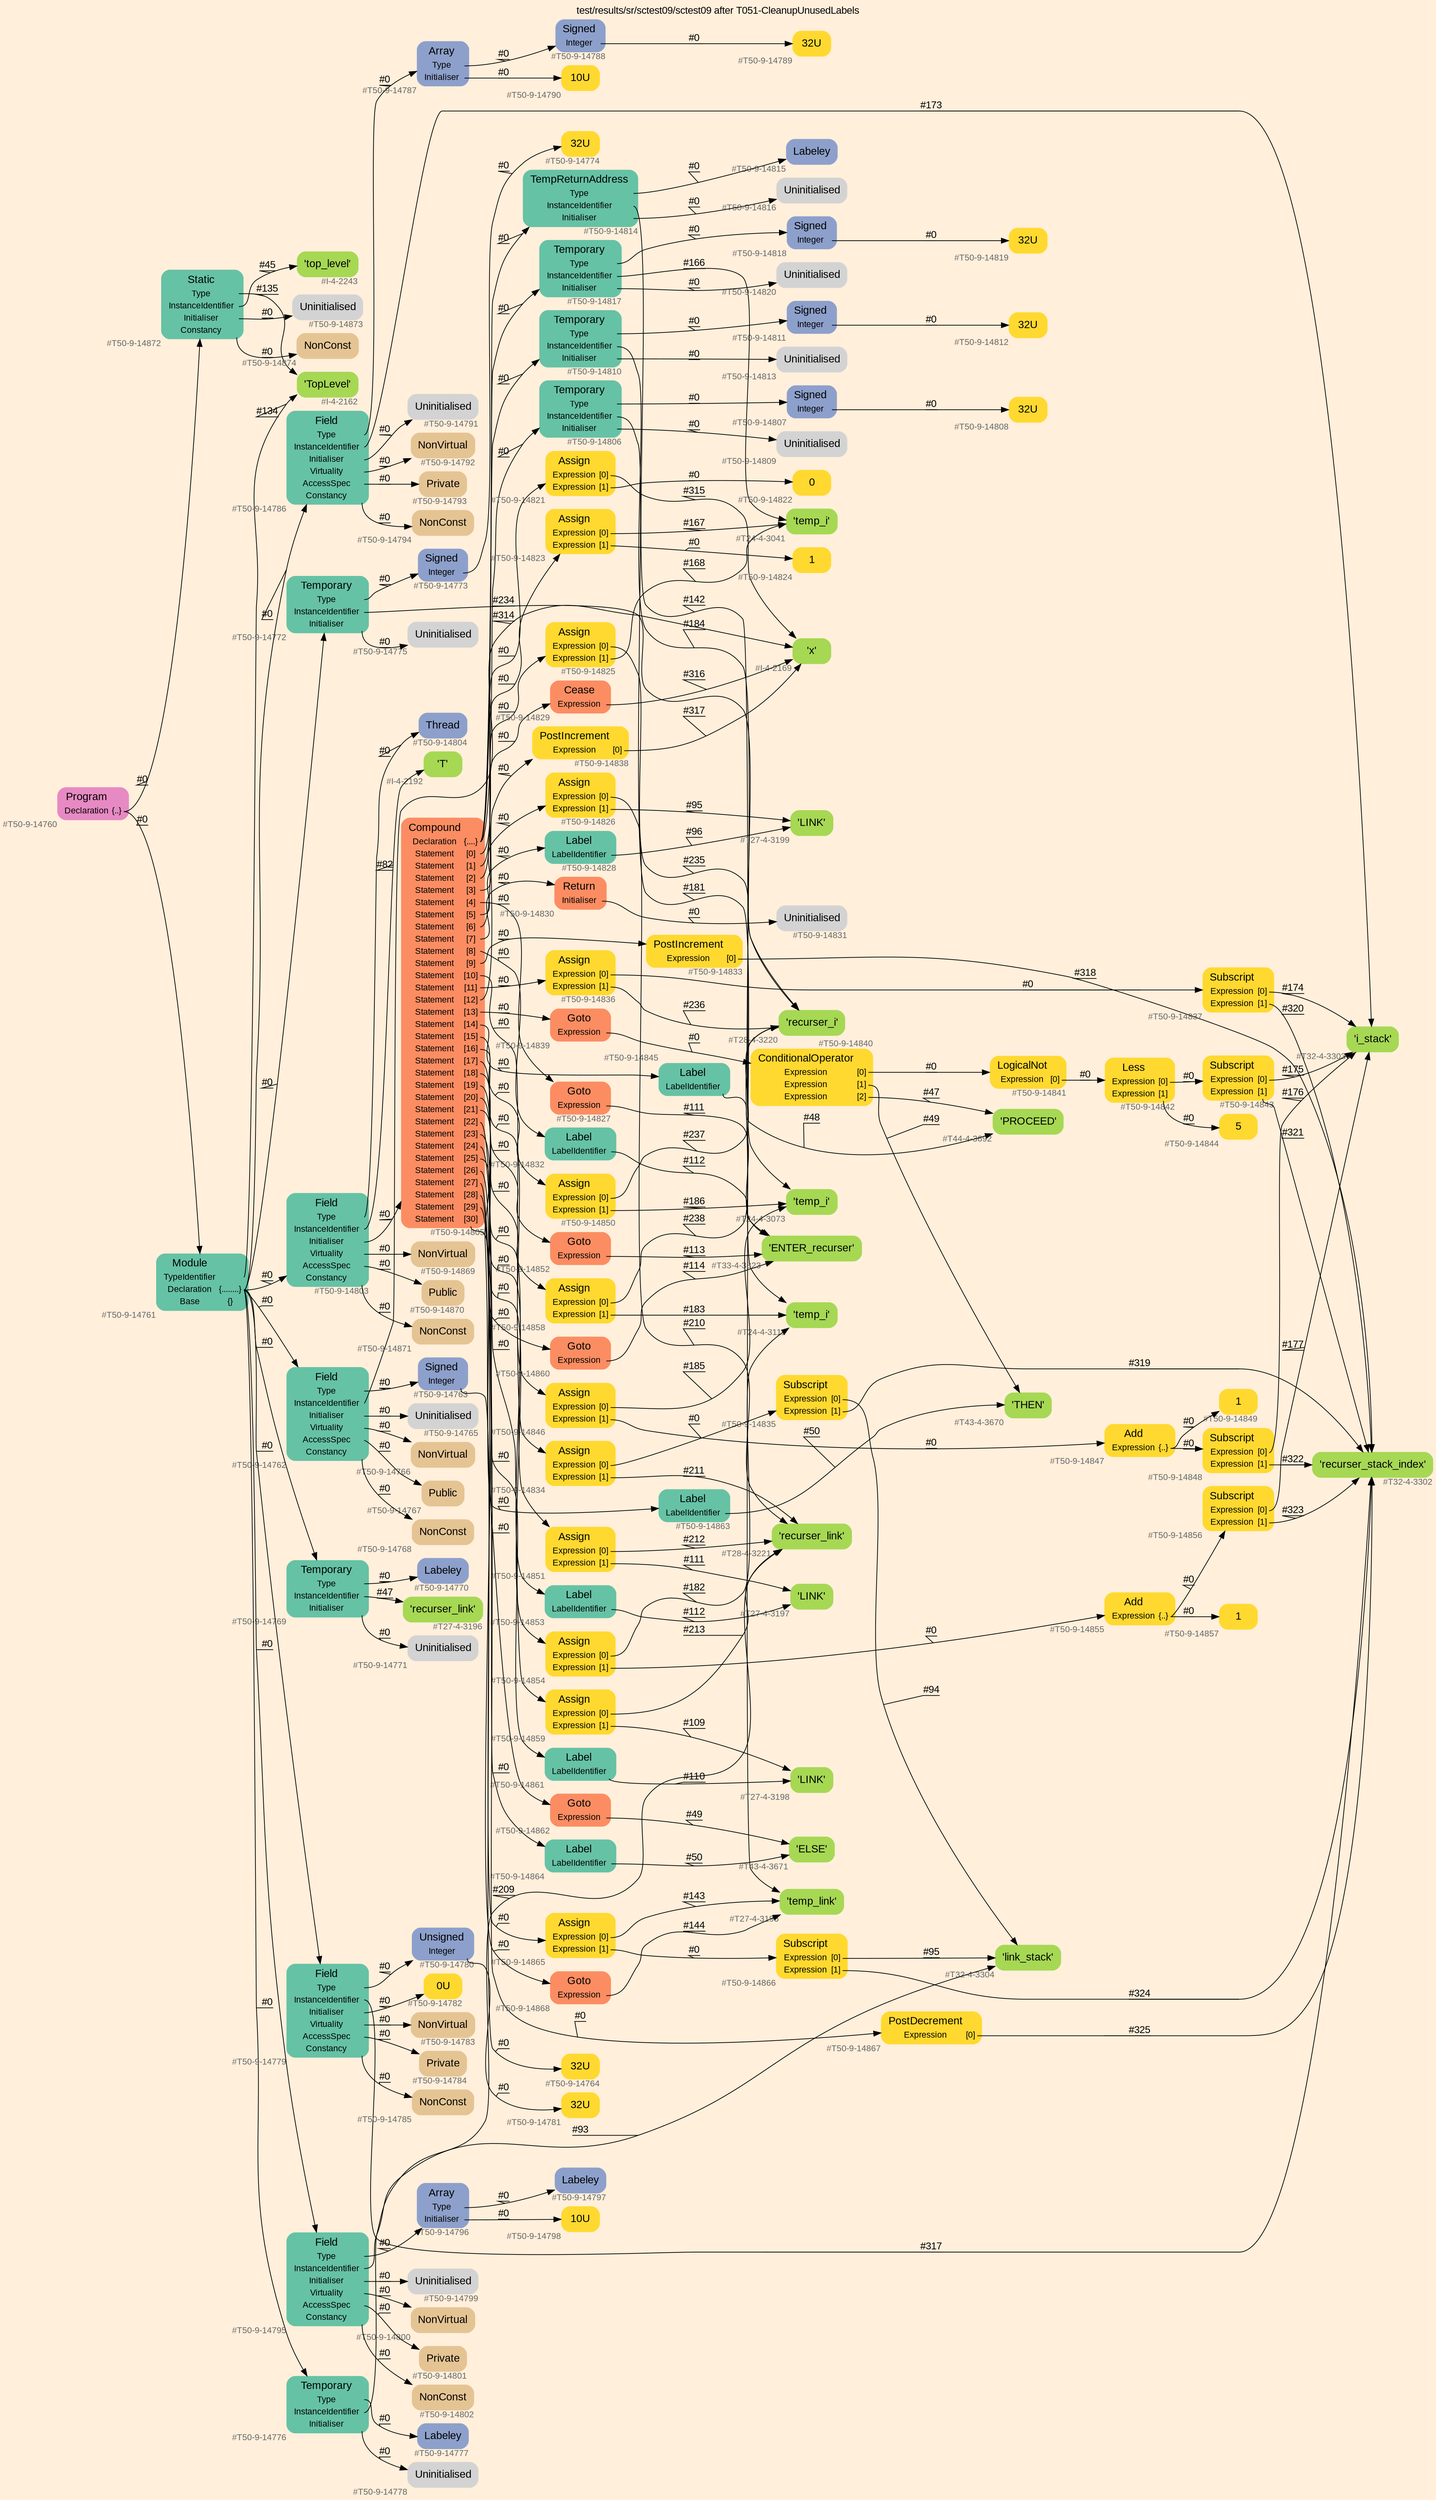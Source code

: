 digraph "test/results/sr/sctest09/sctest09 after T051-CleanupUnusedLabels" {
label = "test/results/sr/sctest09/sctest09 after T051-CleanupUnusedLabels"
labelloc = t
graph [
    rankdir = "LR"
    ranksep = 0.3
    bgcolor = antiquewhite1
    color = black
    fontcolor = black
    fontname = "Arial"
];
node [
    fontname = "Arial"
];
edge [
    fontname = "Arial"
];

// -------------------- node figure --------------------
// -------- block #T50-9-14760 ----------
"#T50-9-14760" [
    fillcolor = "/set28/4"
    xlabel = "#T50-9-14760"
    fontsize = "12"
    fontcolor = grey40
    shape = "plaintext"
    label = <<TABLE BORDER="0" CELLBORDER="0" CELLSPACING="0">
     <TR><TD><FONT COLOR="black" POINT-SIZE="15">Program</FONT></TD></TR>
     <TR><TD><FONT COLOR="black" POINT-SIZE="12">Declaration</FONT></TD><TD PORT="port0"><FONT COLOR="black" POINT-SIZE="12">{..}</FONT></TD></TR>
    </TABLE>>
    style = "rounded,filled"
];

// -------- block #T50-9-14761 ----------
"#T50-9-14761" [
    fillcolor = "/set28/1"
    xlabel = "#T50-9-14761"
    fontsize = "12"
    fontcolor = grey40
    shape = "plaintext"
    label = <<TABLE BORDER="0" CELLBORDER="0" CELLSPACING="0">
     <TR><TD><FONT COLOR="black" POINT-SIZE="15">Module</FONT></TD></TR>
     <TR><TD><FONT COLOR="black" POINT-SIZE="12">TypeIdentifier</FONT></TD><TD PORT="port0"></TD></TR>
     <TR><TD><FONT COLOR="black" POINT-SIZE="12">Declaration</FONT></TD><TD PORT="port1"><FONT COLOR="black" POINT-SIZE="12">{........}</FONT></TD></TR>
     <TR><TD><FONT COLOR="black" POINT-SIZE="12">Base</FONT></TD><TD PORT="port2"><FONT COLOR="black" POINT-SIZE="12">{}</FONT></TD></TR>
    </TABLE>>
    style = "rounded,filled"
];

// -------- block #I-4-2162 ----------
"#I-4-2162" [
    fillcolor = "/set28/5"
    xlabel = "#I-4-2162"
    fontsize = "12"
    fontcolor = grey40
    shape = "plaintext"
    label = <<TABLE BORDER="0" CELLBORDER="0" CELLSPACING="0">
     <TR><TD><FONT COLOR="black" POINT-SIZE="15">'TopLevel'</FONT></TD></TR>
    </TABLE>>
    style = "rounded,filled"
];

// -------- block #T50-9-14762 ----------
"#T50-9-14762" [
    fillcolor = "/set28/1"
    xlabel = "#T50-9-14762"
    fontsize = "12"
    fontcolor = grey40
    shape = "plaintext"
    label = <<TABLE BORDER="0" CELLBORDER="0" CELLSPACING="0">
     <TR><TD><FONT COLOR="black" POINT-SIZE="15">Field</FONT></TD></TR>
     <TR><TD><FONT COLOR="black" POINT-SIZE="12">Type</FONT></TD><TD PORT="port0"></TD></TR>
     <TR><TD><FONT COLOR="black" POINT-SIZE="12">InstanceIdentifier</FONT></TD><TD PORT="port1"></TD></TR>
     <TR><TD><FONT COLOR="black" POINT-SIZE="12">Initialiser</FONT></TD><TD PORT="port2"></TD></TR>
     <TR><TD><FONT COLOR="black" POINT-SIZE="12">Virtuality</FONT></TD><TD PORT="port3"></TD></TR>
     <TR><TD><FONT COLOR="black" POINT-SIZE="12">AccessSpec</FONT></TD><TD PORT="port4"></TD></TR>
     <TR><TD><FONT COLOR="black" POINT-SIZE="12">Constancy</FONT></TD><TD PORT="port5"></TD></TR>
    </TABLE>>
    style = "rounded,filled"
];

// -------- block #T50-9-14763 ----------
"#T50-9-14763" [
    fillcolor = "/set28/3"
    xlabel = "#T50-9-14763"
    fontsize = "12"
    fontcolor = grey40
    shape = "plaintext"
    label = <<TABLE BORDER="0" CELLBORDER="0" CELLSPACING="0">
     <TR><TD><FONT COLOR="black" POINT-SIZE="15">Signed</FONT></TD></TR>
     <TR><TD><FONT COLOR="black" POINT-SIZE="12">Integer</FONT></TD><TD PORT="port0"></TD></TR>
    </TABLE>>
    style = "rounded,filled"
];

// -------- block #T50-9-14764 ----------
"#T50-9-14764" [
    fillcolor = "/set28/6"
    xlabel = "#T50-9-14764"
    fontsize = "12"
    fontcolor = grey40
    shape = "plaintext"
    label = <<TABLE BORDER="0" CELLBORDER="0" CELLSPACING="0">
     <TR><TD><FONT COLOR="black" POINT-SIZE="15">32U</FONT></TD></TR>
    </TABLE>>
    style = "rounded,filled"
];

// -------- block #I-4-2169 ----------
"#I-4-2169" [
    fillcolor = "/set28/5"
    xlabel = "#I-4-2169"
    fontsize = "12"
    fontcolor = grey40
    shape = "plaintext"
    label = <<TABLE BORDER="0" CELLBORDER="0" CELLSPACING="0">
     <TR><TD><FONT COLOR="black" POINT-SIZE="15">'x'</FONT></TD></TR>
    </TABLE>>
    style = "rounded,filled"
];

// -------- block #T50-9-14765 ----------
"#T50-9-14765" [
    xlabel = "#T50-9-14765"
    fontsize = "12"
    fontcolor = grey40
    shape = "plaintext"
    label = <<TABLE BORDER="0" CELLBORDER="0" CELLSPACING="0">
     <TR><TD><FONT COLOR="black" POINT-SIZE="15">Uninitialised</FONT></TD></TR>
    </TABLE>>
    style = "rounded,filled"
];

// -------- block #T50-9-14766 ----------
"#T50-9-14766" [
    fillcolor = "/set28/7"
    xlabel = "#T50-9-14766"
    fontsize = "12"
    fontcolor = grey40
    shape = "plaintext"
    label = <<TABLE BORDER="0" CELLBORDER="0" CELLSPACING="0">
     <TR><TD><FONT COLOR="black" POINT-SIZE="15">NonVirtual</FONT></TD></TR>
    </TABLE>>
    style = "rounded,filled"
];

// -------- block #T50-9-14767 ----------
"#T50-9-14767" [
    fillcolor = "/set28/7"
    xlabel = "#T50-9-14767"
    fontsize = "12"
    fontcolor = grey40
    shape = "plaintext"
    label = <<TABLE BORDER="0" CELLBORDER="0" CELLSPACING="0">
     <TR><TD><FONT COLOR="black" POINT-SIZE="15">Public</FONT></TD></TR>
    </TABLE>>
    style = "rounded,filled"
];

// -------- block #T50-9-14768 ----------
"#T50-9-14768" [
    fillcolor = "/set28/7"
    xlabel = "#T50-9-14768"
    fontsize = "12"
    fontcolor = grey40
    shape = "plaintext"
    label = <<TABLE BORDER="0" CELLBORDER="0" CELLSPACING="0">
     <TR><TD><FONT COLOR="black" POINT-SIZE="15">NonConst</FONT></TD></TR>
    </TABLE>>
    style = "rounded,filled"
];

// -------- block #T50-9-14769 ----------
"#T50-9-14769" [
    fillcolor = "/set28/1"
    xlabel = "#T50-9-14769"
    fontsize = "12"
    fontcolor = grey40
    shape = "plaintext"
    label = <<TABLE BORDER="0" CELLBORDER="0" CELLSPACING="0">
     <TR><TD><FONT COLOR="black" POINT-SIZE="15">Temporary</FONT></TD></TR>
     <TR><TD><FONT COLOR="black" POINT-SIZE="12">Type</FONT></TD><TD PORT="port0"></TD></TR>
     <TR><TD><FONT COLOR="black" POINT-SIZE="12">InstanceIdentifier</FONT></TD><TD PORT="port1"></TD></TR>
     <TR><TD><FONT COLOR="black" POINT-SIZE="12">Initialiser</FONT></TD><TD PORT="port2"></TD></TR>
    </TABLE>>
    style = "rounded,filled"
];

// -------- block #T50-9-14770 ----------
"#T50-9-14770" [
    fillcolor = "/set28/3"
    xlabel = "#T50-9-14770"
    fontsize = "12"
    fontcolor = grey40
    shape = "plaintext"
    label = <<TABLE BORDER="0" CELLBORDER="0" CELLSPACING="0">
     <TR><TD><FONT COLOR="black" POINT-SIZE="15">Labeley</FONT></TD></TR>
    </TABLE>>
    style = "rounded,filled"
];

// -------- block #T27-4-3196 ----------
"#T27-4-3196" [
    fillcolor = "/set28/5"
    xlabel = "#T27-4-3196"
    fontsize = "12"
    fontcolor = grey40
    shape = "plaintext"
    label = <<TABLE BORDER="0" CELLBORDER="0" CELLSPACING="0">
     <TR><TD><FONT COLOR="black" POINT-SIZE="15">'recurser_link'</FONT></TD></TR>
    </TABLE>>
    style = "rounded,filled"
];

// -------- block #T50-9-14771 ----------
"#T50-9-14771" [
    xlabel = "#T50-9-14771"
    fontsize = "12"
    fontcolor = grey40
    shape = "plaintext"
    label = <<TABLE BORDER="0" CELLBORDER="0" CELLSPACING="0">
     <TR><TD><FONT COLOR="black" POINT-SIZE="15">Uninitialised</FONT></TD></TR>
    </TABLE>>
    style = "rounded,filled"
];

// -------- block #T50-9-14772 ----------
"#T50-9-14772" [
    fillcolor = "/set28/1"
    xlabel = "#T50-9-14772"
    fontsize = "12"
    fontcolor = grey40
    shape = "plaintext"
    label = <<TABLE BORDER="0" CELLBORDER="0" CELLSPACING="0">
     <TR><TD><FONT COLOR="black" POINT-SIZE="15">Temporary</FONT></TD></TR>
     <TR><TD><FONT COLOR="black" POINT-SIZE="12">Type</FONT></TD><TD PORT="port0"></TD></TR>
     <TR><TD><FONT COLOR="black" POINT-SIZE="12">InstanceIdentifier</FONT></TD><TD PORT="port1"></TD></TR>
     <TR><TD><FONT COLOR="black" POINT-SIZE="12">Initialiser</FONT></TD><TD PORT="port2"></TD></TR>
    </TABLE>>
    style = "rounded,filled"
];

// -------- block #T50-9-14773 ----------
"#T50-9-14773" [
    fillcolor = "/set28/3"
    xlabel = "#T50-9-14773"
    fontsize = "12"
    fontcolor = grey40
    shape = "plaintext"
    label = <<TABLE BORDER="0" CELLBORDER="0" CELLSPACING="0">
     <TR><TD><FONT COLOR="black" POINT-SIZE="15">Signed</FONT></TD></TR>
     <TR><TD><FONT COLOR="black" POINT-SIZE="12">Integer</FONT></TD><TD PORT="port0"></TD></TR>
    </TABLE>>
    style = "rounded,filled"
];

// -------- block #T50-9-14774 ----------
"#T50-9-14774" [
    fillcolor = "/set28/6"
    xlabel = "#T50-9-14774"
    fontsize = "12"
    fontcolor = grey40
    shape = "plaintext"
    label = <<TABLE BORDER="0" CELLBORDER="0" CELLSPACING="0">
     <TR><TD><FONT COLOR="black" POINT-SIZE="15">32U</FONT></TD></TR>
    </TABLE>>
    style = "rounded,filled"
];

// -------- block #T28-4-3220 ----------
"#T28-4-3220" [
    fillcolor = "/set28/5"
    xlabel = "#T28-4-3220"
    fontsize = "12"
    fontcolor = grey40
    shape = "plaintext"
    label = <<TABLE BORDER="0" CELLBORDER="0" CELLSPACING="0">
     <TR><TD><FONT COLOR="black" POINT-SIZE="15">'recurser_i'</FONT></TD></TR>
    </TABLE>>
    style = "rounded,filled"
];

// -------- block #T50-9-14775 ----------
"#T50-9-14775" [
    xlabel = "#T50-9-14775"
    fontsize = "12"
    fontcolor = grey40
    shape = "plaintext"
    label = <<TABLE BORDER="0" CELLBORDER="0" CELLSPACING="0">
     <TR><TD><FONT COLOR="black" POINT-SIZE="15">Uninitialised</FONT></TD></TR>
    </TABLE>>
    style = "rounded,filled"
];

// -------- block #T50-9-14776 ----------
"#T50-9-14776" [
    fillcolor = "/set28/1"
    xlabel = "#T50-9-14776"
    fontsize = "12"
    fontcolor = grey40
    shape = "plaintext"
    label = <<TABLE BORDER="0" CELLBORDER="0" CELLSPACING="0">
     <TR><TD><FONT COLOR="black" POINT-SIZE="15">Temporary</FONT></TD></TR>
     <TR><TD><FONT COLOR="black" POINT-SIZE="12">Type</FONT></TD><TD PORT="port0"></TD></TR>
     <TR><TD><FONT COLOR="black" POINT-SIZE="12">InstanceIdentifier</FONT></TD><TD PORT="port1"></TD></TR>
     <TR><TD><FONT COLOR="black" POINT-SIZE="12">Initialiser</FONT></TD><TD PORT="port2"></TD></TR>
    </TABLE>>
    style = "rounded,filled"
];

// -------- block #T50-9-14777 ----------
"#T50-9-14777" [
    fillcolor = "/set28/3"
    xlabel = "#T50-9-14777"
    fontsize = "12"
    fontcolor = grey40
    shape = "plaintext"
    label = <<TABLE BORDER="0" CELLBORDER="0" CELLSPACING="0">
     <TR><TD><FONT COLOR="black" POINT-SIZE="15">Labeley</FONT></TD></TR>
    </TABLE>>
    style = "rounded,filled"
];

// -------- block #T28-4-3221 ----------
"#T28-4-3221" [
    fillcolor = "/set28/5"
    xlabel = "#T28-4-3221"
    fontsize = "12"
    fontcolor = grey40
    shape = "plaintext"
    label = <<TABLE BORDER="0" CELLBORDER="0" CELLSPACING="0">
     <TR><TD><FONT COLOR="black" POINT-SIZE="15">'recurser_link'</FONT></TD></TR>
    </TABLE>>
    style = "rounded,filled"
];

// -------- block #T50-9-14778 ----------
"#T50-9-14778" [
    xlabel = "#T50-9-14778"
    fontsize = "12"
    fontcolor = grey40
    shape = "plaintext"
    label = <<TABLE BORDER="0" CELLBORDER="0" CELLSPACING="0">
     <TR><TD><FONT COLOR="black" POINT-SIZE="15">Uninitialised</FONT></TD></TR>
    </TABLE>>
    style = "rounded,filled"
];

// -------- block #T50-9-14779 ----------
"#T50-9-14779" [
    fillcolor = "/set28/1"
    xlabel = "#T50-9-14779"
    fontsize = "12"
    fontcolor = grey40
    shape = "plaintext"
    label = <<TABLE BORDER="0" CELLBORDER="0" CELLSPACING="0">
     <TR><TD><FONT COLOR="black" POINT-SIZE="15">Field</FONT></TD></TR>
     <TR><TD><FONT COLOR="black" POINT-SIZE="12">Type</FONT></TD><TD PORT="port0"></TD></TR>
     <TR><TD><FONT COLOR="black" POINT-SIZE="12">InstanceIdentifier</FONT></TD><TD PORT="port1"></TD></TR>
     <TR><TD><FONT COLOR="black" POINT-SIZE="12">Initialiser</FONT></TD><TD PORT="port2"></TD></TR>
     <TR><TD><FONT COLOR="black" POINT-SIZE="12">Virtuality</FONT></TD><TD PORT="port3"></TD></TR>
     <TR><TD><FONT COLOR="black" POINT-SIZE="12">AccessSpec</FONT></TD><TD PORT="port4"></TD></TR>
     <TR><TD><FONT COLOR="black" POINT-SIZE="12">Constancy</FONT></TD><TD PORT="port5"></TD></TR>
    </TABLE>>
    style = "rounded,filled"
];

// -------- block #T50-9-14780 ----------
"#T50-9-14780" [
    fillcolor = "/set28/3"
    xlabel = "#T50-9-14780"
    fontsize = "12"
    fontcolor = grey40
    shape = "plaintext"
    label = <<TABLE BORDER="0" CELLBORDER="0" CELLSPACING="0">
     <TR><TD><FONT COLOR="black" POINT-SIZE="15">Unsigned</FONT></TD></TR>
     <TR><TD><FONT COLOR="black" POINT-SIZE="12">Integer</FONT></TD><TD PORT="port0"></TD></TR>
    </TABLE>>
    style = "rounded,filled"
];

// -------- block #T50-9-14781 ----------
"#T50-9-14781" [
    fillcolor = "/set28/6"
    xlabel = "#T50-9-14781"
    fontsize = "12"
    fontcolor = grey40
    shape = "plaintext"
    label = <<TABLE BORDER="0" CELLBORDER="0" CELLSPACING="0">
     <TR><TD><FONT COLOR="black" POINT-SIZE="15">32U</FONT></TD></TR>
    </TABLE>>
    style = "rounded,filled"
];

// -------- block #T32-4-3302 ----------
"#T32-4-3302" [
    fillcolor = "/set28/5"
    xlabel = "#T32-4-3302"
    fontsize = "12"
    fontcolor = grey40
    shape = "plaintext"
    label = <<TABLE BORDER="0" CELLBORDER="0" CELLSPACING="0">
     <TR><TD><FONT COLOR="black" POINT-SIZE="15">'recurser_stack_index'</FONT></TD></TR>
    </TABLE>>
    style = "rounded,filled"
];

// -------- block #T50-9-14782 ----------
"#T50-9-14782" [
    fillcolor = "/set28/6"
    xlabel = "#T50-9-14782"
    fontsize = "12"
    fontcolor = grey40
    shape = "plaintext"
    label = <<TABLE BORDER="0" CELLBORDER="0" CELLSPACING="0">
     <TR><TD><FONT COLOR="black" POINT-SIZE="15">0U</FONT></TD></TR>
    </TABLE>>
    style = "rounded,filled"
];

// -------- block #T50-9-14783 ----------
"#T50-9-14783" [
    fillcolor = "/set28/7"
    xlabel = "#T50-9-14783"
    fontsize = "12"
    fontcolor = grey40
    shape = "plaintext"
    label = <<TABLE BORDER="0" CELLBORDER="0" CELLSPACING="0">
     <TR><TD><FONT COLOR="black" POINT-SIZE="15">NonVirtual</FONT></TD></TR>
    </TABLE>>
    style = "rounded,filled"
];

// -------- block #T50-9-14784 ----------
"#T50-9-14784" [
    fillcolor = "/set28/7"
    xlabel = "#T50-9-14784"
    fontsize = "12"
    fontcolor = grey40
    shape = "plaintext"
    label = <<TABLE BORDER="0" CELLBORDER="0" CELLSPACING="0">
     <TR><TD><FONT COLOR="black" POINT-SIZE="15">Private</FONT></TD></TR>
    </TABLE>>
    style = "rounded,filled"
];

// -------- block #T50-9-14785 ----------
"#T50-9-14785" [
    fillcolor = "/set28/7"
    xlabel = "#T50-9-14785"
    fontsize = "12"
    fontcolor = grey40
    shape = "plaintext"
    label = <<TABLE BORDER="0" CELLBORDER="0" CELLSPACING="0">
     <TR><TD><FONT COLOR="black" POINT-SIZE="15">NonConst</FONT></TD></TR>
    </TABLE>>
    style = "rounded,filled"
];

// -------- block #T50-9-14786 ----------
"#T50-9-14786" [
    fillcolor = "/set28/1"
    xlabel = "#T50-9-14786"
    fontsize = "12"
    fontcolor = grey40
    shape = "plaintext"
    label = <<TABLE BORDER="0" CELLBORDER="0" CELLSPACING="0">
     <TR><TD><FONT COLOR="black" POINT-SIZE="15">Field</FONT></TD></TR>
     <TR><TD><FONT COLOR="black" POINT-SIZE="12">Type</FONT></TD><TD PORT="port0"></TD></TR>
     <TR><TD><FONT COLOR="black" POINT-SIZE="12">InstanceIdentifier</FONT></TD><TD PORT="port1"></TD></TR>
     <TR><TD><FONT COLOR="black" POINT-SIZE="12">Initialiser</FONT></TD><TD PORT="port2"></TD></TR>
     <TR><TD><FONT COLOR="black" POINT-SIZE="12">Virtuality</FONT></TD><TD PORT="port3"></TD></TR>
     <TR><TD><FONT COLOR="black" POINT-SIZE="12">AccessSpec</FONT></TD><TD PORT="port4"></TD></TR>
     <TR><TD><FONT COLOR="black" POINT-SIZE="12">Constancy</FONT></TD><TD PORT="port5"></TD></TR>
    </TABLE>>
    style = "rounded,filled"
];

// -------- block #T50-9-14787 ----------
"#T50-9-14787" [
    fillcolor = "/set28/3"
    xlabel = "#T50-9-14787"
    fontsize = "12"
    fontcolor = grey40
    shape = "plaintext"
    label = <<TABLE BORDER="0" CELLBORDER="0" CELLSPACING="0">
     <TR><TD><FONT COLOR="black" POINT-SIZE="15">Array</FONT></TD></TR>
     <TR><TD><FONT COLOR="black" POINT-SIZE="12">Type</FONT></TD><TD PORT="port0"></TD></TR>
     <TR><TD><FONT COLOR="black" POINT-SIZE="12">Initialiser</FONT></TD><TD PORT="port1"></TD></TR>
    </TABLE>>
    style = "rounded,filled"
];

// -------- block #T50-9-14788 ----------
"#T50-9-14788" [
    fillcolor = "/set28/3"
    xlabel = "#T50-9-14788"
    fontsize = "12"
    fontcolor = grey40
    shape = "plaintext"
    label = <<TABLE BORDER="0" CELLBORDER="0" CELLSPACING="0">
     <TR><TD><FONT COLOR="black" POINT-SIZE="15">Signed</FONT></TD></TR>
     <TR><TD><FONT COLOR="black" POINT-SIZE="12">Integer</FONT></TD><TD PORT="port0"></TD></TR>
    </TABLE>>
    style = "rounded,filled"
];

// -------- block #T50-9-14789 ----------
"#T50-9-14789" [
    fillcolor = "/set28/6"
    xlabel = "#T50-9-14789"
    fontsize = "12"
    fontcolor = grey40
    shape = "plaintext"
    label = <<TABLE BORDER="0" CELLBORDER="0" CELLSPACING="0">
     <TR><TD><FONT COLOR="black" POINT-SIZE="15">32U</FONT></TD></TR>
    </TABLE>>
    style = "rounded,filled"
];

// -------- block #T50-9-14790 ----------
"#T50-9-14790" [
    fillcolor = "/set28/6"
    xlabel = "#T50-9-14790"
    fontsize = "12"
    fontcolor = grey40
    shape = "plaintext"
    label = <<TABLE BORDER="0" CELLBORDER="0" CELLSPACING="0">
     <TR><TD><FONT COLOR="black" POINT-SIZE="15">10U</FONT></TD></TR>
    </TABLE>>
    style = "rounded,filled"
];

// -------- block #T32-4-3303 ----------
"#T32-4-3303" [
    fillcolor = "/set28/5"
    xlabel = "#T32-4-3303"
    fontsize = "12"
    fontcolor = grey40
    shape = "plaintext"
    label = <<TABLE BORDER="0" CELLBORDER="0" CELLSPACING="0">
     <TR><TD><FONT COLOR="black" POINT-SIZE="15">'i_stack'</FONT></TD></TR>
    </TABLE>>
    style = "rounded,filled"
];

// -------- block #T50-9-14791 ----------
"#T50-9-14791" [
    xlabel = "#T50-9-14791"
    fontsize = "12"
    fontcolor = grey40
    shape = "plaintext"
    label = <<TABLE BORDER="0" CELLBORDER="0" CELLSPACING="0">
     <TR><TD><FONT COLOR="black" POINT-SIZE="15">Uninitialised</FONT></TD></TR>
    </TABLE>>
    style = "rounded,filled"
];

// -------- block #T50-9-14792 ----------
"#T50-9-14792" [
    fillcolor = "/set28/7"
    xlabel = "#T50-9-14792"
    fontsize = "12"
    fontcolor = grey40
    shape = "plaintext"
    label = <<TABLE BORDER="0" CELLBORDER="0" CELLSPACING="0">
     <TR><TD><FONT COLOR="black" POINT-SIZE="15">NonVirtual</FONT></TD></TR>
    </TABLE>>
    style = "rounded,filled"
];

// -------- block #T50-9-14793 ----------
"#T50-9-14793" [
    fillcolor = "/set28/7"
    xlabel = "#T50-9-14793"
    fontsize = "12"
    fontcolor = grey40
    shape = "plaintext"
    label = <<TABLE BORDER="0" CELLBORDER="0" CELLSPACING="0">
     <TR><TD><FONT COLOR="black" POINT-SIZE="15">Private</FONT></TD></TR>
    </TABLE>>
    style = "rounded,filled"
];

// -------- block #T50-9-14794 ----------
"#T50-9-14794" [
    fillcolor = "/set28/7"
    xlabel = "#T50-9-14794"
    fontsize = "12"
    fontcolor = grey40
    shape = "plaintext"
    label = <<TABLE BORDER="0" CELLBORDER="0" CELLSPACING="0">
     <TR><TD><FONT COLOR="black" POINT-SIZE="15">NonConst</FONT></TD></TR>
    </TABLE>>
    style = "rounded,filled"
];

// -------- block #T50-9-14795 ----------
"#T50-9-14795" [
    fillcolor = "/set28/1"
    xlabel = "#T50-9-14795"
    fontsize = "12"
    fontcolor = grey40
    shape = "plaintext"
    label = <<TABLE BORDER="0" CELLBORDER="0" CELLSPACING="0">
     <TR><TD><FONT COLOR="black" POINT-SIZE="15">Field</FONT></TD></TR>
     <TR><TD><FONT COLOR="black" POINT-SIZE="12">Type</FONT></TD><TD PORT="port0"></TD></TR>
     <TR><TD><FONT COLOR="black" POINT-SIZE="12">InstanceIdentifier</FONT></TD><TD PORT="port1"></TD></TR>
     <TR><TD><FONT COLOR="black" POINT-SIZE="12">Initialiser</FONT></TD><TD PORT="port2"></TD></TR>
     <TR><TD><FONT COLOR="black" POINT-SIZE="12">Virtuality</FONT></TD><TD PORT="port3"></TD></TR>
     <TR><TD><FONT COLOR="black" POINT-SIZE="12">AccessSpec</FONT></TD><TD PORT="port4"></TD></TR>
     <TR><TD><FONT COLOR="black" POINT-SIZE="12">Constancy</FONT></TD><TD PORT="port5"></TD></TR>
    </TABLE>>
    style = "rounded,filled"
];

// -------- block #T50-9-14796 ----------
"#T50-9-14796" [
    fillcolor = "/set28/3"
    xlabel = "#T50-9-14796"
    fontsize = "12"
    fontcolor = grey40
    shape = "plaintext"
    label = <<TABLE BORDER="0" CELLBORDER="0" CELLSPACING="0">
     <TR><TD><FONT COLOR="black" POINT-SIZE="15">Array</FONT></TD></TR>
     <TR><TD><FONT COLOR="black" POINT-SIZE="12">Type</FONT></TD><TD PORT="port0"></TD></TR>
     <TR><TD><FONT COLOR="black" POINT-SIZE="12">Initialiser</FONT></TD><TD PORT="port1"></TD></TR>
    </TABLE>>
    style = "rounded,filled"
];

// -------- block #T50-9-14797 ----------
"#T50-9-14797" [
    fillcolor = "/set28/3"
    xlabel = "#T50-9-14797"
    fontsize = "12"
    fontcolor = grey40
    shape = "plaintext"
    label = <<TABLE BORDER="0" CELLBORDER="0" CELLSPACING="0">
     <TR><TD><FONT COLOR="black" POINT-SIZE="15">Labeley</FONT></TD></TR>
    </TABLE>>
    style = "rounded,filled"
];

// -------- block #T50-9-14798 ----------
"#T50-9-14798" [
    fillcolor = "/set28/6"
    xlabel = "#T50-9-14798"
    fontsize = "12"
    fontcolor = grey40
    shape = "plaintext"
    label = <<TABLE BORDER="0" CELLBORDER="0" CELLSPACING="0">
     <TR><TD><FONT COLOR="black" POINT-SIZE="15">10U</FONT></TD></TR>
    </TABLE>>
    style = "rounded,filled"
];

// -------- block #T32-4-3304 ----------
"#T32-4-3304" [
    fillcolor = "/set28/5"
    xlabel = "#T32-4-3304"
    fontsize = "12"
    fontcolor = grey40
    shape = "plaintext"
    label = <<TABLE BORDER="0" CELLBORDER="0" CELLSPACING="0">
     <TR><TD><FONT COLOR="black" POINT-SIZE="15">'link_stack'</FONT></TD></TR>
    </TABLE>>
    style = "rounded,filled"
];

// -------- block #T50-9-14799 ----------
"#T50-9-14799" [
    xlabel = "#T50-9-14799"
    fontsize = "12"
    fontcolor = grey40
    shape = "plaintext"
    label = <<TABLE BORDER="0" CELLBORDER="0" CELLSPACING="0">
     <TR><TD><FONT COLOR="black" POINT-SIZE="15">Uninitialised</FONT></TD></TR>
    </TABLE>>
    style = "rounded,filled"
];

// -------- block #T50-9-14800 ----------
"#T50-9-14800" [
    fillcolor = "/set28/7"
    xlabel = "#T50-9-14800"
    fontsize = "12"
    fontcolor = grey40
    shape = "plaintext"
    label = <<TABLE BORDER="0" CELLBORDER="0" CELLSPACING="0">
     <TR><TD><FONT COLOR="black" POINT-SIZE="15">NonVirtual</FONT></TD></TR>
    </TABLE>>
    style = "rounded,filled"
];

// -------- block #T50-9-14801 ----------
"#T50-9-14801" [
    fillcolor = "/set28/7"
    xlabel = "#T50-9-14801"
    fontsize = "12"
    fontcolor = grey40
    shape = "plaintext"
    label = <<TABLE BORDER="0" CELLBORDER="0" CELLSPACING="0">
     <TR><TD><FONT COLOR="black" POINT-SIZE="15">Private</FONT></TD></TR>
    </TABLE>>
    style = "rounded,filled"
];

// -------- block #T50-9-14802 ----------
"#T50-9-14802" [
    fillcolor = "/set28/7"
    xlabel = "#T50-9-14802"
    fontsize = "12"
    fontcolor = grey40
    shape = "plaintext"
    label = <<TABLE BORDER="0" CELLBORDER="0" CELLSPACING="0">
     <TR><TD><FONT COLOR="black" POINT-SIZE="15">NonConst</FONT></TD></TR>
    </TABLE>>
    style = "rounded,filled"
];

// -------- block #T50-9-14803 ----------
"#T50-9-14803" [
    fillcolor = "/set28/1"
    xlabel = "#T50-9-14803"
    fontsize = "12"
    fontcolor = grey40
    shape = "plaintext"
    label = <<TABLE BORDER="0" CELLBORDER="0" CELLSPACING="0">
     <TR><TD><FONT COLOR="black" POINT-SIZE="15">Field</FONT></TD></TR>
     <TR><TD><FONT COLOR="black" POINT-SIZE="12">Type</FONT></TD><TD PORT="port0"></TD></TR>
     <TR><TD><FONT COLOR="black" POINT-SIZE="12">InstanceIdentifier</FONT></TD><TD PORT="port1"></TD></TR>
     <TR><TD><FONT COLOR="black" POINT-SIZE="12">Initialiser</FONT></TD><TD PORT="port2"></TD></TR>
     <TR><TD><FONT COLOR="black" POINT-SIZE="12">Virtuality</FONT></TD><TD PORT="port3"></TD></TR>
     <TR><TD><FONT COLOR="black" POINT-SIZE="12">AccessSpec</FONT></TD><TD PORT="port4"></TD></TR>
     <TR><TD><FONT COLOR="black" POINT-SIZE="12">Constancy</FONT></TD><TD PORT="port5"></TD></TR>
    </TABLE>>
    style = "rounded,filled"
];

// -------- block #T50-9-14804 ----------
"#T50-9-14804" [
    fillcolor = "/set28/3"
    xlabel = "#T50-9-14804"
    fontsize = "12"
    fontcolor = grey40
    shape = "plaintext"
    label = <<TABLE BORDER="0" CELLBORDER="0" CELLSPACING="0">
     <TR><TD><FONT COLOR="black" POINT-SIZE="15">Thread</FONT></TD></TR>
    </TABLE>>
    style = "rounded,filled"
];

// -------- block #I-4-2192 ----------
"#I-4-2192" [
    fillcolor = "/set28/5"
    xlabel = "#I-4-2192"
    fontsize = "12"
    fontcolor = grey40
    shape = "plaintext"
    label = <<TABLE BORDER="0" CELLBORDER="0" CELLSPACING="0">
     <TR><TD><FONT COLOR="black" POINT-SIZE="15">'T'</FONT></TD></TR>
    </TABLE>>
    style = "rounded,filled"
];

// -------- block #T50-9-14805 ----------
"#T50-9-14805" [
    fillcolor = "/set28/2"
    xlabel = "#T50-9-14805"
    fontsize = "12"
    fontcolor = grey40
    shape = "plaintext"
    label = <<TABLE BORDER="0" CELLBORDER="0" CELLSPACING="0">
     <TR><TD><FONT COLOR="black" POINT-SIZE="15">Compound</FONT></TD></TR>
     <TR><TD><FONT COLOR="black" POINT-SIZE="12">Declaration</FONT></TD><TD PORT="port0"><FONT COLOR="black" POINT-SIZE="12">{....}</FONT></TD></TR>
     <TR><TD><FONT COLOR="black" POINT-SIZE="12">Statement</FONT></TD><TD PORT="port1"><FONT COLOR="black" POINT-SIZE="12">[0]</FONT></TD></TR>
     <TR><TD><FONT COLOR="black" POINT-SIZE="12">Statement</FONT></TD><TD PORT="port2"><FONT COLOR="black" POINT-SIZE="12">[1]</FONT></TD></TR>
     <TR><TD><FONT COLOR="black" POINT-SIZE="12">Statement</FONT></TD><TD PORT="port3"><FONT COLOR="black" POINT-SIZE="12">[2]</FONT></TD></TR>
     <TR><TD><FONT COLOR="black" POINT-SIZE="12">Statement</FONT></TD><TD PORT="port4"><FONT COLOR="black" POINT-SIZE="12">[3]</FONT></TD></TR>
     <TR><TD><FONT COLOR="black" POINT-SIZE="12">Statement</FONT></TD><TD PORT="port5"><FONT COLOR="black" POINT-SIZE="12">[4]</FONT></TD></TR>
     <TR><TD><FONT COLOR="black" POINT-SIZE="12">Statement</FONT></TD><TD PORT="port6"><FONT COLOR="black" POINT-SIZE="12">[5]</FONT></TD></TR>
     <TR><TD><FONT COLOR="black" POINT-SIZE="12">Statement</FONT></TD><TD PORT="port7"><FONT COLOR="black" POINT-SIZE="12">[6]</FONT></TD></TR>
     <TR><TD><FONT COLOR="black" POINT-SIZE="12">Statement</FONT></TD><TD PORT="port8"><FONT COLOR="black" POINT-SIZE="12">[7]</FONT></TD></TR>
     <TR><TD><FONT COLOR="black" POINT-SIZE="12">Statement</FONT></TD><TD PORT="port9"><FONT COLOR="black" POINT-SIZE="12">[8]</FONT></TD></TR>
     <TR><TD><FONT COLOR="black" POINT-SIZE="12">Statement</FONT></TD><TD PORT="port10"><FONT COLOR="black" POINT-SIZE="12">[9]</FONT></TD></TR>
     <TR><TD><FONT COLOR="black" POINT-SIZE="12">Statement</FONT></TD><TD PORT="port11"><FONT COLOR="black" POINT-SIZE="12">[10]</FONT></TD></TR>
     <TR><TD><FONT COLOR="black" POINT-SIZE="12">Statement</FONT></TD><TD PORT="port12"><FONT COLOR="black" POINT-SIZE="12">[11]</FONT></TD></TR>
     <TR><TD><FONT COLOR="black" POINT-SIZE="12">Statement</FONT></TD><TD PORT="port13"><FONT COLOR="black" POINT-SIZE="12">[12]</FONT></TD></TR>
     <TR><TD><FONT COLOR="black" POINT-SIZE="12">Statement</FONT></TD><TD PORT="port14"><FONT COLOR="black" POINT-SIZE="12">[13]</FONT></TD></TR>
     <TR><TD><FONT COLOR="black" POINT-SIZE="12">Statement</FONT></TD><TD PORT="port15"><FONT COLOR="black" POINT-SIZE="12">[14]</FONT></TD></TR>
     <TR><TD><FONT COLOR="black" POINT-SIZE="12">Statement</FONT></TD><TD PORT="port16"><FONT COLOR="black" POINT-SIZE="12">[15]</FONT></TD></TR>
     <TR><TD><FONT COLOR="black" POINT-SIZE="12">Statement</FONT></TD><TD PORT="port17"><FONT COLOR="black" POINT-SIZE="12">[16]</FONT></TD></TR>
     <TR><TD><FONT COLOR="black" POINT-SIZE="12">Statement</FONT></TD><TD PORT="port18"><FONT COLOR="black" POINT-SIZE="12">[17]</FONT></TD></TR>
     <TR><TD><FONT COLOR="black" POINT-SIZE="12">Statement</FONT></TD><TD PORT="port19"><FONT COLOR="black" POINT-SIZE="12">[18]</FONT></TD></TR>
     <TR><TD><FONT COLOR="black" POINT-SIZE="12">Statement</FONT></TD><TD PORT="port20"><FONT COLOR="black" POINT-SIZE="12">[19]</FONT></TD></TR>
     <TR><TD><FONT COLOR="black" POINT-SIZE="12">Statement</FONT></TD><TD PORT="port21"><FONT COLOR="black" POINT-SIZE="12">[20]</FONT></TD></TR>
     <TR><TD><FONT COLOR="black" POINT-SIZE="12">Statement</FONT></TD><TD PORT="port22"><FONT COLOR="black" POINT-SIZE="12">[21]</FONT></TD></TR>
     <TR><TD><FONT COLOR="black" POINT-SIZE="12">Statement</FONT></TD><TD PORT="port23"><FONT COLOR="black" POINT-SIZE="12">[22]</FONT></TD></TR>
     <TR><TD><FONT COLOR="black" POINT-SIZE="12">Statement</FONT></TD><TD PORT="port24"><FONT COLOR="black" POINT-SIZE="12">[23]</FONT></TD></TR>
     <TR><TD><FONT COLOR="black" POINT-SIZE="12">Statement</FONT></TD><TD PORT="port25"><FONT COLOR="black" POINT-SIZE="12">[24]</FONT></TD></TR>
     <TR><TD><FONT COLOR="black" POINT-SIZE="12">Statement</FONT></TD><TD PORT="port26"><FONT COLOR="black" POINT-SIZE="12">[25]</FONT></TD></TR>
     <TR><TD><FONT COLOR="black" POINT-SIZE="12">Statement</FONT></TD><TD PORT="port27"><FONT COLOR="black" POINT-SIZE="12">[26]</FONT></TD></TR>
     <TR><TD><FONT COLOR="black" POINT-SIZE="12">Statement</FONT></TD><TD PORT="port28"><FONT COLOR="black" POINT-SIZE="12">[27]</FONT></TD></TR>
     <TR><TD><FONT COLOR="black" POINT-SIZE="12">Statement</FONT></TD><TD PORT="port29"><FONT COLOR="black" POINT-SIZE="12">[28]</FONT></TD></TR>
     <TR><TD><FONT COLOR="black" POINT-SIZE="12">Statement</FONT></TD><TD PORT="port30"><FONT COLOR="black" POINT-SIZE="12">[29]</FONT></TD></TR>
     <TR><TD><FONT COLOR="black" POINT-SIZE="12">Statement</FONT></TD><TD PORT="port31"><FONT COLOR="black" POINT-SIZE="12">[30]</FONT></TD></TR>
    </TABLE>>
    style = "rounded,filled"
];

// -------- block #T50-9-14806 ----------
"#T50-9-14806" [
    fillcolor = "/set28/1"
    xlabel = "#T50-9-14806"
    fontsize = "12"
    fontcolor = grey40
    shape = "plaintext"
    label = <<TABLE BORDER="0" CELLBORDER="0" CELLSPACING="0">
     <TR><TD><FONT COLOR="black" POINT-SIZE="15">Temporary</FONT></TD></TR>
     <TR><TD><FONT COLOR="black" POINT-SIZE="12">Type</FONT></TD><TD PORT="port0"></TD></TR>
     <TR><TD><FONT COLOR="black" POINT-SIZE="12">InstanceIdentifier</FONT></TD><TD PORT="port1"></TD></TR>
     <TR><TD><FONT COLOR="black" POINT-SIZE="12">Initialiser</FONT></TD><TD PORT="port2"></TD></TR>
    </TABLE>>
    style = "rounded,filled"
];

// -------- block #T50-9-14807 ----------
"#T50-9-14807" [
    fillcolor = "/set28/3"
    xlabel = "#T50-9-14807"
    fontsize = "12"
    fontcolor = grey40
    shape = "plaintext"
    label = <<TABLE BORDER="0" CELLBORDER="0" CELLSPACING="0">
     <TR><TD><FONT COLOR="black" POINT-SIZE="15">Signed</FONT></TD></TR>
     <TR><TD><FONT COLOR="black" POINT-SIZE="12">Integer</FONT></TD><TD PORT="port0"></TD></TR>
    </TABLE>>
    style = "rounded,filled"
];

// -------- block #T50-9-14808 ----------
"#T50-9-14808" [
    fillcolor = "/set28/6"
    xlabel = "#T50-9-14808"
    fontsize = "12"
    fontcolor = grey40
    shape = "plaintext"
    label = <<TABLE BORDER="0" CELLBORDER="0" CELLSPACING="0">
     <TR><TD><FONT COLOR="black" POINT-SIZE="15">32U</FONT></TD></TR>
    </TABLE>>
    style = "rounded,filled"
];

// -------- block #T24-4-3111 ----------
"#T24-4-3111" [
    fillcolor = "/set28/5"
    xlabel = "#T24-4-3111"
    fontsize = "12"
    fontcolor = grey40
    shape = "plaintext"
    label = <<TABLE BORDER="0" CELLBORDER="0" CELLSPACING="0">
     <TR><TD><FONT COLOR="black" POINT-SIZE="15">'temp_i'</FONT></TD></TR>
    </TABLE>>
    style = "rounded,filled"
];

// -------- block #T50-9-14809 ----------
"#T50-9-14809" [
    xlabel = "#T50-9-14809"
    fontsize = "12"
    fontcolor = grey40
    shape = "plaintext"
    label = <<TABLE BORDER="0" CELLBORDER="0" CELLSPACING="0">
     <TR><TD><FONT COLOR="black" POINT-SIZE="15">Uninitialised</FONT></TD></TR>
    </TABLE>>
    style = "rounded,filled"
];

// -------- block #T50-9-14810 ----------
"#T50-9-14810" [
    fillcolor = "/set28/1"
    xlabel = "#T50-9-14810"
    fontsize = "12"
    fontcolor = grey40
    shape = "plaintext"
    label = <<TABLE BORDER="0" CELLBORDER="0" CELLSPACING="0">
     <TR><TD><FONT COLOR="black" POINT-SIZE="15">Temporary</FONT></TD></TR>
     <TR><TD><FONT COLOR="black" POINT-SIZE="12">Type</FONT></TD><TD PORT="port0"></TD></TR>
     <TR><TD><FONT COLOR="black" POINT-SIZE="12">InstanceIdentifier</FONT></TD><TD PORT="port1"></TD></TR>
     <TR><TD><FONT COLOR="black" POINT-SIZE="12">Initialiser</FONT></TD><TD PORT="port2"></TD></TR>
    </TABLE>>
    style = "rounded,filled"
];

// -------- block #T50-9-14811 ----------
"#T50-9-14811" [
    fillcolor = "/set28/3"
    xlabel = "#T50-9-14811"
    fontsize = "12"
    fontcolor = grey40
    shape = "plaintext"
    label = <<TABLE BORDER="0" CELLBORDER="0" CELLSPACING="0">
     <TR><TD><FONT COLOR="black" POINT-SIZE="15">Signed</FONT></TD></TR>
     <TR><TD><FONT COLOR="black" POINT-SIZE="12">Integer</FONT></TD><TD PORT="port0"></TD></TR>
    </TABLE>>
    style = "rounded,filled"
];

// -------- block #T50-9-14812 ----------
"#T50-9-14812" [
    fillcolor = "/set28/6"
    xlabel = "#T50-9-14812"
    fontsize = "12"
    fontcolor = grey40
    shape = "plaintext"
    label = <<TABLE BORDER="0" CELLBORDER="0" CELLSPACING="0">
     <TR><TD><FONT COLOR="black" POINT-SIZE="15">32U</FONT></TD></TR>
    </TABLE>>
    style = "rounded,filled"
];

// -------- block #T24-4-3073 ----------
"#T24-4-3073" [
    fillcolor = "/set28/5"
    xlabel = "#T24-4-3073"
    fontsize = "12"
    fontcolor = grey40
    shape = "plaintext"
    label = <<TABLE BORDER="0" CELLBORDER="0" CELLSPACING="0">
     <TR><TD><FONT COLOR="black" POINT-SIZE="15">'temp_i'</FONT></TD></TR>
    </TABLE>>
    style = "rounded,filled"
];

// -------- block #T50-9-14813 ----------
"#T50-9-14813" [
    xlabel = "#T50-9-14813"
    fontsize = "12"
    fontcolor = grey40
    shape = "plaintext"
    label = <<TABLE BORDER="0" CELLBORDER="0" CELLSPACING="0">
     <TR><TD><FONT COLOR="black" POINT-SIZE="15">Uninitialised</FONT></TD></TR>
    </TABLE>>
    style = "rounded,filled"
];

// -------- block #T50-9-14814 ----------
"#T50-9-14814" [
    fillcolor = "/set28/1"
    xlabel = "#T50-9-14814"
    fontsize = "12"
    fontcolor = grey40
    shape = "plaintext"
    label = <<TABLE BORDER="0" CELLBORDER="0" CELLSPACING="0">
     <TR><TD><FONT COLOR="black" POINT-SIZE="15">TempReturnAddress</FONT></TD></TR>
     <TR><TD><FONT COLOR="black" POINT-SIZE="12">Type</FONT></TD><TD PORT="port0"></TD></TR>
     <TR><TD><FONT COLOR="black" POINT-SIZE="12">InstanceIdentifier</FONT></TD><TD PORT="port1"></TD></TR>
     <TR><TD><FONT COLOR="black" POINT-SIZE="12">Initialiser</FONT></TD><TD PORT="port2"></TD></TR>
    </TABLE>>
    style = "rounded,filled"
];

// -------- block #T50-9-14815 ----------
"#T50-9-14815" [
    fillcolor = "/set28/3"
    xlabel = "#T50-9-14815"
    fontsize = "12"
    fontcolor = grey40
    shape = "plaintext"
    label = <<TABLE BORDER="0" CELLBORDER="0" CELLSPACING="0">
     <TR><TD><FONT COLOR="black" POINT-SIZE="15">Labeley</FONT></TD></TR>
    </TABLE>>
    style = "rounded,filled"
];

// -------- block #T27-4-3195 ----------
"#T27-4-3195" [
    fillcolor = "/set28/5"
    xlabel = "#T27-4-3195"
    fontsize = "12"
    fontcolor = grey40
    shape = "plaintext"
    label = <<TABLE BORDER="0" CELLBORDER="0" CELLSPACING="0">
     <TR><TD><FONT COLOR="black" POINT-SIZE="15">'temp_link'</FONT></TD></TR>
    </TABLE>>
    style = "rounded,filled"
];

// -------- block #T50-9-14816 ----------
"#T50-9-14816" [
    xlabel = "#T50-9-14816"
    fontsize = "12"
    fontcolor = grey40
    shape = "plaintext"
    label = <<TABLE BORDER="0" CELLBORDER="0" CELLSPACING="0">
     <TR><TD><FONT COLOR="black" POINT-SIZE="15">Uninitialised</FONT></TD></TR>
    </TABLE>>
    style = "rounded,filled"
];

// -------- block #T50-9-14817 ----------
"#T50-9-14817" [
    fillcolor = "/set28/1"
    xlabel = "#T50-9-14817"
    fontsize = "12"
    fontcolor = grey40
    shape = "plaintext"
    label = <<TABLE BORDER="0" CELLBORDER="0" CELLSPACING="0">
     <TR><TD><FONT COLOR="black" POINT-SIZE="15">Temporary</FONT></TD></TR>
     <TR><TD><FONT COLOR="black" POINT-SIZE="12">Type</FONT></TD><TD PORT="port0"></TD></TR>
     <TR><TD><FONT COLOR="black" POINT-SIZE="12">InstanceIdentifier</FONT></TD><TD PORT="port1"></TD></TR>
     <TR><TD><FONT COLOR="black" POINT-SIZE="12">Initialiser</FONT></TD><TD PORT="port2"></TD></TR>
    </TABLE>>
    style = "rounded,filled"
];

// -------- block #T50-9-14818 ----------
"#T50-9-14818" [
    fillcolor = "/set28/3"
    xlabel = "#T50-9-14818"
    fontsize = "12"
    fontcolor = grey40
    shape = "plaintext"
    label = <<TABLE BORDER="0" CELLBORDER="0" CELLSPACING="0">
     <TR><TD><FONT COLOR="black" POINT-SIZE="15">Signed</FONT></TD></TR>
     <TR><TD><FONT COLOR="black" POINT-SIZE="12">Integer</FONT></TD><TD PORT="port0"></TD></TR>
    </TABLE>>
    style = "rounded,filled"
];

// -------- block #T50-9-14819 ----------
"#T50-9-14819" [
    fillcolor = "/set28/6"
    xlabel = "#T50-9-14819"
    fontsize = "12"
    fontcolor = grey40
    shape = "plaintext"
    label = <<TABLE BORDER="0" CELLBORDER="0" CELLSPACING="0">
     <TR><TD><FONT COLOR="black" POINT-SIZE="15">32U</FONT></TD></TR>
    </TABLE>>
    style = "rounded,filled"
];

// -------- block #T24-4-3041 ----------
"#T24-4-3041" [
    fillcolor = "/set28/5"
    xlabel = "#T24-4-3041"
    fontsize = "12"
    fontcolor = grey40
    shape = "plaintext"
    label = <<TABLE BORDER="0" CELLBORDER="0" CELLSPACING="0">
     <TR><TD><FONT COLOR="black" POINT-SIZE="15">'temp_i'</FONT></TD></TR>
    </TABLE>>
    style = "rounded,filled"
];

// -------- block #T50-9-14820 ----------
"#T50-9-14820" [
    xlabel = "#T50-9-14820"
    fontsize = "12"
    fontcolor = grey40
    shape = "plaintext"
    label = <<TABLE BORDER="0" CELLBORDER="0" CELLSPACING="0">
     <TR><TD><FONT COLOR="black" POINT-SIZE="15">Uninitialised</FONT></TD></TR>
    </TABLE>>
    style = "rounded,filled"
];

// -------- block #T50-9-14821 ----------
"#T50-9-14821" [
    fillcolor = "/set28/6"
    xlabel = "#T50-9-14821"
    fontsize = "12"
    fontcolor = grey40
    shape = "plaintext"
    label = <<TABLE BORDER="0" CELLBORDER="0" CELLSPACING="0">
     <TR><TD><FONT COLOR="black" POINT-SIZE="15">Assign</FONT></TD></TR>
     <TR><TD><FONT COLOR="black" POINT-SIZE="12">Expression</FONT></TD><TD PORT="port0"><FONT COLOR="black" POINT-SIZE="12">[0]</FONT></TD></TR>
     <TR><TD><FONT COLOR="black" POINT-SIZE="12">Expression</FONT></TD><TD PORT="port1"><FONT COLOR="black" POINT-SIZE="12">[1]</FONT></TD></TR>
    </TABLE>>
    style = "rounded,filled"
];

// -------- block #T50-9-14822 ----------
"#T50-9-14822" [
    fillcolor = "/set28/6"
    xlabel = "#T50-9-14822"
    fontsize = "12"
    fontcolor = grey40
    shape = "plaintext"
    label = <<TABLE BORDER="0" CELLBORDER="0" CELLSPACING="0">
     <TR><TD><FONT COLOR="black" POINT-SIZE="15">0</FONT></TD></TR>
    </TABLE>>
    style = "rounded,filled"
];

// -------- block #T50-9-14823 ----------
"#T50-9-14823" [
    fillcolor = "/set28/6"
    xlabel = "#T50-9-14823"
    fontsize = "12"
    fontcolor = grey40
    shape = "plaintext"
    label = <<TABLE BORDER="0" CELLBORDER="0" CELLSPACING="0">
     <TR><TD><FONT COLOR="black" POINT-SIZE="15">Assign</FONT></TD></TR>
     <TR><TD><FONT COLOR="black" POINT-SIZE="12">Expression</FONT></TD><TD PORT="port0"><FONT COLOR="black" POINT-SIZE="12">[0]</FONT></TD></TR>
     <TR><TD><FONT COLOR="black" POINT-SIZE="12">Expression</FONT></TD><TD PORT="port1"><FONT COLOR="black" POINT-SIZE="12">[1]</FONT></TD></TR>
    </TABLE>>
    style = "rounded,filled"
];

// -------- block #T50-9-14824 ----------
"#T50-9-14824" [
    fillcolor = "/set28/6"
    xlabel = "#T50-9-14824"
    fontsize = "12"
    fontcolor = grey40
    shape = "plaintext"
    label = <<TABLE BORDER="0" CELLBORDER="0" CELLSPACING="0">
     <TR><TD><FONT COLOR="black" POINT-SIZE="15">1</FONT></TD></TR>
    </TABLE>>
    style = "rounded,filled"
];

// -------- block #T50-9-14825 ----------
"#T50-9-14825" [
    fillcolor = "/set28/6"
    xlabel = "#T50-9-14825"
    fontsize = "12"
    fontcolor = grey40
    shape = "plaintext"
    label = <<TABLE BORDER="0" CELLBORDER="0" CELLSPACING="0">
     <TR><TD><FONT COLOR="black" POINT-SIZE="15">Assign</FONT></TD></TR>
     <TR><TD><FONT COLOR="black" POINT-SIZE="12">Expression</FONT></TD><TD PORT="port0"><FONT COLOR="black" POINT-SIZE="12">[0]</FONT></TD></TR>
     <TR><TD><FONT COLOR="black" POINT-SIZE="12">Expression</FONT></TD><TD PORT="port1"><FONT COLOR="black" POINT-SIZE="12">[1]</FONT></TD></TR>
    </TABLE>>
    style = "rounded,filled"
];

// -------- block #T50-9-14826 ----------
"#T50-9-14826" [
    fillcolor = "/set28/6"
    xlabel = "#T50-9-14826"
    fontsize = "12"
    fontcolor = grey40
    shape = "plaintext"
    label = <<TABLE BORDER="0" CELLBORDER="0" CELLSPACING="0">
     <TR><TD><FONT COLOR="black" POINT-SIZE="15">Assign</FONT></TD></TR>
     <TR><TD><FONT COLOR="black" POINT-SIZE="12">Expression</FONT></TD><TD PORT="port0"><FONT COLOR="black" POINT-SIZE="12">[0]</FONT></TD></TR>
     <TR><TD><FONT COLOR="black" POINT-SIZE="12">Expression</FONT></TD><TD PORT="port1"><FONT COLOR="black" POINT-SIZE="12">[1]</FONT></TD></TR>
    </TABLE>>
    style = "rounded,filled"
];

// -------- block #T27-4-3199 ----------
"#T27-4-3199" [
    fillcolor = "/set28/5"
    xlabel = "#T27-4-3199"
    fontsize = "12"
    fontcolor = grey40
    shape = "plaintext"
    label = <<TABLE BORDER="0" CELLBORDER="0" CELLSPACING="0">
     <TR><TD><FONT COLOR="black" POINT-SIZE="15">'LINK'</FONT></TD></TR>
    </TABLE>>
    style = "rounded,filled"
];

// -------- block #T50-9-14827 ----------
"#T50-9-14827" [
    fillcolor = "/set28/2"
    xlabel = "#T50-9-14827"
    fontsize = "12"
    fontcolor = grey40
    shape = "plaintext"
    label = <<TABLE BORDER="0" CELLBORDER="0" CELLSPACING="0">
     <TR><TD><FONT COLOR="black" POINT-SIZE="15">Goto</FONT></TD></TR>
     <TR><TD><FONT COLOR="black" POINT-SIZE="12">Expression</FONT></TD><TD PORT="port0"></TD></TR>
    </TABLE>>
    style = "rounded,filled"
];

// -------- block #T33-4-3323 ----------
"#T33-4-3323" [
    fillcolor = "/set28/5"
    xlabel = "#T33-4-3323"
    fontsize = "12"
    fontcolor = grey40
    shape = "plaintext"
    label = <<TABLE BORDER="0" CELLBORDER="0" CELLSPACING="0">
     <TR><TD><FONT COLOR="black" POINT-SIZE="15">'ENTER_recurser'</FONT></TD></TR>
    </TABLE>>
    style = "rounded,filled"
];

// -------- block #T50-9-14828 ----------
"#T50-9-14828" [
    fillcolor = "/set28/1"
    xlabel = "#T50-9-14828"
    fontsize = "12"
    fontcolor = grey40
    shape = "plaintext"
    label = <<TABLE BORDER="0" CELLBORDER="0" CELLSPACING="0">
     <TR><TD><FONT COLOR="black" POINT-SIZE="15">Label</FONT></TD></TR>
     <TR><TD><FONT COLOR="black" POINT-SIZE="12">LabelIdentifier</FONT></TD><TD PORT="port0"></TD></TR>
    </TABLE>>
    style = "rounded,filled"
];

// -------- block #T50-9-14829 ----------
"#T50-9-14829" [
    fillcolor = "/set28/2"
    xlabel = "#T50-9-14829"
    fontsize = "12"
    fontcolor = grey40
    shape = "plaintext"
    label = <<TABLE BORDER="0" CELLBORDER="0" CELLSPACING="0">
     <TR><TD><FONT COLOR="black" POINT-SIZE="15">Cease</FONT></TD></TR>
     <TR><TD><FONT COLOR="black" POINT-SIZE="12">Expression</FONT></TD><TD PORT="port0"></TD></TR>
    </TABLE>>
    style = "rounded,filled"
];

// -------- block #T50-9-14830 ----------
"#T50-9-14830" [
    fillcolor = "/set28/2"
    xlabel = "#T50-9-14830"
    fontsize = "12"
    fontcolor = grey40
    shape = "plaintext"
    label = <<TABLE BORDER="0" CELLBORDER="0" CELLSPACING="0">
     <TR><TD><FONT COLOR="black" POINT-SIZE="15">Return</FONT></TD></TR>
     <TR><TD><FONT COLOR="black" POINT-SIZE="12">Initialiser</FONT></TD><TD PORT="port0"></TD></TR>
    </TABLE>>
    style = "rounded,filled"
];

// -------- block #T50-9-14831 ----------
"#T50-9-14831" [
    xlabel = "#T50-9-14831"
    fontsize = "12"
    fontcolor = grey40
    shape = "plaintext"
    label = <<TABLE BORDER="0" CELLBORDER="0" CELLSPACING="0">
     <TR><TD><FONT COLOR="black" POINT-SIZE="15">Uninitialised</FONT></TD></TR>
    </TABLE>>
    style = "rounded,filled"
];

// -------- block #T50-9-14832 ----------
"#T50-9-14832" [
    fillcolor = "/set28/1"
    xlabel = "#T50-9-14832"
    fontsize = "12"
    fontcolor = grey40
    shape = "plaintext"
    label = <<TABLE BORDER="0" CELLBORDER="0" CELLSPACING="0">
     <TR><TD><FONT COLOR="black" POINT-SIZE="15">Label</FONT></TD></TR>
     <TR><TD><FONT COLOR="black" POINT-SIZE="12">LabelIdentifier</FONT></TD><TD PORT="port0"></TD></TR>
    </TABLE>>
    style = "rounded,filled"
];

// -------- block #T50-9-14833 ----------
"#T50-9-14833" [
    fillcolor = "/set28/6"
    xlabel = "#T50-9-14833"
    fontsize = "12"
    fontcolor = grey40
    shape = "plaintext"
    label = <<TABLE BORDER="0" CELLBORDER="0" CELLSPACING="0">
     <TR><TD><FONT COLOR="black" POINT-SIZE="15">PostIncrement</FONT></TD></TR>
     <TR><TD><FONT COLOR="black" POINT-SIZE="12">Expression</FONT></TD><TD PORT="port0"><FONT COLOR="black" POINT-SIZE="12">[0]</FONT></TD></TR>
    </TABLE>>
    style = "rounded,filled"
];

// -------- block #T50-9-14834 ----------
"#T50-9-14834" [
    fillcolor = "/set28/6"
    xlabel = "#T50-9-14834"
    fontsize = "12"
    fontcolor = grey40
    shape = "plaintext"
    label = <<TABLE BORDER="0" CELLBORDER="0" CELLSPACING="0">
     <TR><TD><FONT COLOR="black" POINT-SIZE="15">Assign</FONT></TD></TR>
     <TR><TD><FONT COLOR="black" POINT-SIZE="12">Expression</FONT></TD><TD PORT="port0"><FONT COLOR="black" POINT-SIZE="12">[0]</FONT></TD></TR>
     <TR><TD><FONT COLOR="black" POINT-SIZE="12">Expression</FONT></TD><TD PORT="port1"><FONT COLOR="black" POINT-SIZE="12">[1]</FONT></TD></TR>
    </TABLE>>
    style = "rounded,filled"
];

// -------- block #T50-9-14835 ----------
"#T50-9-14835" [
    fillcolor = "/set28/6"
    xlabel = "#T50-9-14835"
    fontsize = "12"
    fontcolor = grey40
    shape = "plaintext"
    label = <<TABLE BORDER="0" CELLBORDER="0" CELLSPACING="0">
     <TR><TD><FONT COLOR="black" POINT-SIZE="15">Subscript</FONT></TD></TR>
     <TR><TD><FONT COLOR="black" POINT-SIZE="12">Expression</FONT></TD><TD PORT="port0"><FONT COLOR="black" POINT-SIZE="12">[0]</FONT></TD></TR>
     <TR><TD><FONT COLOR="black" POINT-SIZE="12">Expression</FONT></TD><TD PORT="port1"><FONT COLOR="black" POINT-SIZE="12">[1]</FONT></TD></TR>
    </TABLE>>
    style = "rounded,filled"
];

// -------- block #T50-9-14836 ----------
"#T50-9-14836" [
    fillcolor = "/set28/6"
    xlabel = "#T50-9-14836"
    fontsize = "12"
    fontcolor = grey40
    shape = "plaintext"
    label = <<TABLE BORDER="0" CELLBORDER="0" CELLSPACING="0">
     <TR><TD><FONT COLOR="black" POINT-SIZE="15">Assign</FONT></TD></TR>
     <TR><TD><FONT COLOR="black" POINT-SIZE="12">Expression</FONT></TD><TD PORT="port0"><FONT COLOR="black" POINT-SIZE="12">[0]</FONT></TD></TR>
     <TR><TD><FONT COLOR="black" POINT-SIZE="12">Expression</FONT></TD><TD PORT="port1"><FONT COLOR="black" POINT-SIZE="12">[1]</FONT></TD></TR>
    </TABLE>>
    style = "rounded,filled"
];

// -------- block #T50-9-14837 ----------
"#T50-9-14837" [
    fillcolor = "/set28/6"
    xlabel = "#T50-9-14837"
    fontsize = "12"
    fontcolor = grey40
    shape = "plaintext"
    label = <<TABLE BORDER="0" CELLBORDER="0" CELLSPACING="0">
     <TR><TD><FONT COLOR="black" POINT-SIZE="15">Subscript</FONT></TD></TR>
     <TR><TD><FONT COLOR="black" POINT-SIZE="12">Expression</FONT></TD><TD PORT="port0"><FONT COLOR="black" POINT-SIZE="12">[0]</FONT></TD></TR>
     <TR><TD><FONT COLOR="black" POINT-SIZE="12">Expression</FONT></TD><TD PORT="port1"><FONT COLOR="black" POINT-SIZE="12">[1]</FONT></TD></TR>
    </TABLE>>
    style = "rounded,filled"
];

// -------- block #T50-9-14838 ----------
"#T50-9-14838" [
    fillcolor = "/set28/6"
    xlabel = "#T50-9-14838"
    fontsize = "12"
    fontcolor = grey40
    shape = "plaintext"
    label = <<TABLE BORDER="0" CELLBORDER="0" CELLSPACING="0">
     <TR><TD><FONT COLOR="black" POINT-SIZE="15">PostIncrement</FONT></TD></TR>
     <TR><TD><FONT COLOR="black" POINT-SIZE="12">Expression</FONT></TD><TD PORT="port0"><FONT COLOR="black" POINT-SIZE="12">[0]</FONT></TD></TR>
    </TABLE>>
    style = "rounded,filled"
];

// -------- block #T50-9-14839 ----------
"#T50-9-14839" [
    fillcolor = "/set28/2"
    xlabel = "#T50-9-14839"
    fontsize = "12"
    fontcolor = grey40
    shape = "plaintext"
    label = <<TABLE BORDER="0" CELLBORDER="0" CELLSPACING="0">
     <TR><TD><FONT COLOR="black" POINT-SIZE="15">Goto</FONT></TD></TR>
     <TR><TD><FONT COLOR="black" POINT-SIZE="12">Expression</FONT></TD><TD PORT="port0"></TD></TR>
    </TABLE>>
    style = "rounded,filled"
];

// -------- block #T50-9-14840 ----------
"#T50-9-14840" [
    fillcolor = "/set28/6"
    xlabel = "#T50-9-14840"
    fontsize = "12"
    fontcolor = grey40
    shape = "plaintext"
    label = <<TABLE BORDER="0" CELLBORDER="0" CELLSPACING="0">
     <TR><TD><FONT COLOR="black" POINT-SIZE="15">ConditionalOperator</FONT></TD></TR>
     <TR><TD><FONT COLOR="black" POINT-SIZE="12">Expression</FONT></TD><TD PORT="port0"><FONT COLOR="black" POINT-SIZE="12">[0]</FONT></TD></TR>
     <TR><TD><FONT COLOR="black" POINT-SIZE="12">Expression</FONT></TD><TD PORT="port1"><FONT COLOR="black" POINT-SIZE="12">[1]</FONT></TD></TR>
     <TR><TD><FONT COLOR="black" POINT-SIZE="12">Expression</FONT></TD><TD PORT="port2"><FONT COLOR="black" POINT-SIZE="12">[2]</FONT></TD></TR>
    </TABLE>>
    style = "rounded,filled"
];

// -------- block #T50-9-14841 ----------
"#T50-9-14841" [
    fillcolor = "/set28/6"
    xlabel = "#T50-9-14841"
    fontsize = "12"
    fontcolor = grey40
    shape = "plaintext"
    label = <<TABLE BORDER="0" CELLBORDER="0" CELLSPACING="0">
     <TR><TD><FONT COLOR="black" POINT-SIZE="15">LogicalNot</FONT></TD></TR>
     <TR><TD><FONT COLOR="black" POINT-SIZE="12">Expression</FONT></TD><TD PORT="port0"><FONT COLOR="black" POINT-SIZE="12">[0]</FONT></TD></TR>
    </TABLE>>
    style = "rounded,filled"
];

// -------- block #T50-9-14842 ----------
"#T50-9-14842" [
    fillcolor = "/set28/6"
    xlabel = "#T50-9-14842"
    fontsize = "12"
    fontcolor = grey40
    shape = "plaintext"
    label = <<TABLE BORDER="0" CELLBORDER="0" CELLSPACING="0">
     <TR><TD><FONT COLOR="black" POINT-SIZE="15">Less</FONT></TD></TR>
     <TR><TD><FONT COLOR="black" POINT-SIZE="12">Expression</FONT></TD><TD PORT="port0"><FONT COLOR="black" POINT-SIZE="12">[0]</FONT></TD></TR>
     <TR><TD><FONT COLOR="black" POINT-SIZE="12">Expression</FONT></TD><TD PORT="port1"><FONT COLOR="black" POINT-SIZE="12">[1]</FONT></TD></TR>
    </TABLE>>
    style = "rounded,filled"
];

// -------- block #T50-9-14843 ----------
"#T50-9-14843" [
    fillcolor = "/set28/6"
    xlabel = "#T50-9-14843"
    fontsize = "12"
    fontcolor = grey40
    shape = "plaintext"
    label = <<TABLE BORDER="0" CELLBORDER="0" CELLSPACING="0">
     <TR><TD><FONT COLOR="black" POINT-SIZE="15">Subscript</FONT></TD></TR>
     <TR><TD><FONT COLOR="black" POINT-SIZE="12">Expression</FONT></TD><TD PORT="port0"><FONT COLOR="black" POINT-SIZE="12">[0]</FONT></TD></TR>
     <TR><TD><FONT COLOR="black" POINT-SIZE="12">Expression</FONT></TD><TD PORT="port1"><FONT COLOR="black" POINT-SIZE="12">[1]</FONT></TD></TR>
    </TABLE>>
    style = "rounded,filled"
];

// -------- block #T50-9-14844 ----------
"#T50-9-14844" [
    fillcolor = "/set28/6"
    xlabel = "#T50-9-14844"
    fontsize = "12"
    fontcolor = grey40
    shape = "plaintext"
    label = <<TABLE BORDER="0" CELLBORDER="0" CELLSPACING="0">
     <TR><TD><FONT COLOR="black" POINT-SIZE="15">5</FONT></TD></TR>
    </TABLE>>
    style = "rounded,filled"
];

// -------- block #T43-4-3670 ----------
"#T43-4-3670" [
    fillcolor = "/set28/5"
    xlabel = "#T43-4-3670"
    fontsize = "12"
    fontcolor = grey40
    shape = "plaintext"
    label = <<TABLE BORDER="0" CELLBORDER="0" CELLSPACING="0">
     <TR><TD><FONT COLOR="black" POINT-SIZE="15">'THEN'</FONT></TD></TR>
    </TABLE>>
    style = "rounded,filled"
];

// -------- block #T44-4-3692 ----------
"#T44-4-3692" [
    fillcolor = "/set28/5"
    xlabel = "#T44-4-3692"
    fontsize = "12"
    fontcolor = grey40
    shape = "plaintext"
    label = <<TABLE BORDER="0" CELLBORDER="0" CELLSPACING="0">
     <TR><TD><FONT COLOR="black" POINT-SIZE="15">'PROCEED'</FONT></TD></TR>
    </TABLE>>
    style = "rounded,filled"
];

// -------- block #T50-9-14845 ----------
"#T50-9-14845" [
    fillcolor = "/set28/1"
    xlabel = "#T50-9-14845"
    fontsize = "12"
    fontcolor = grey40
    shape = "plaintext"
    label = <<TABLE BORDER="0" CELLBORDER="0" CELLSPACING="0">
     <TR><TD><FONT COLOR="black" POINT-SIZE="15">Label</FONT></TD></TR>
     <TR><TD><FONT COLOR="black" POINT-SIZE="12">LabelIdentifier</FONT></TD><TD PORT="port0"></TD></TR>
    </TABLE>>
    style = "rounded,filled"
];

// -------- block #T50-9-14846 ----------
"#T50-9-14846" [
    fillcolor = "/set28/6"
    xlabel = "#T50-9-14846"
    fontsize = "12"
    fontcolor = grey40
    shape = "plaintext"
    label = <<TABLE BORDER="0" CELLBORDER="0" CELLSPACING="0">
     <TR><TD><FONT COLOR="black" POINT-SIZE="15">Assign</FONT></TD></TR>
     <TR><TD><FONT COLOR="black" POINT-SIZE="12">Expression</FONT></TD><TD PORT="port0"><FONT COLOR="black" POINT-SIZE="12">[0]</FONT></TD></TR>
     <TR><TD><FONT COLOR="black" POINT-SIZE="12">Expression</FONT></TD><TD PORT="port1"><FONT COLOR="black" POINT-SIZE="12">[1]</FONT></TD></TR>
    </TABLE>>
    style = "rounded,filled"
];

// -------- block #T50-9-14847 ----------
"#T50-9-14847" [
    fillcolor = "/set28/6"
    xlabel = "#T50-9-14847"
    fontsize = "12"
    fontcolor = grey40
    shape = "plaintext"
    label = <<TABLE BORDER="0" CELLBORDER="0" CELLSPACING="0">
     <TR><TD><FONT COLOR="black" POINT-SIZE="15">Add</FONT></TD></TR>
     <TR><TD><FONT COLOR="black" POINT-SIZE="12">Expression</FONT></TD><TD PORT="port0"><FONT COLOR="black" POINT-SIZE="12">{..}</FONT></TD></TR>
    </TABLE>>
    style = "rounded,filled"
];

// -------- block #T50-9-14848 ----------
"#T50-9-14848" [
    fillcolor = "/set28/6"
    xlabel = "#T50-9-14848"
    fontsize = "12"
    fontcolor = grey40
    shape = "plaintext"
    label = <<TABLE BORDER="0" CELLBORDER="0" CELLSPACING="0">
     <TR><TD><FONT COLOR="black" POINT-SIZE="15">Subscript</FONT></TD></TR>
     <TR><TD><FONT COLOR="black" POINT-SIZE="12">Expression</FONT></TD><TD PORT="port0"><FONT COLOR="black" POINT-SIZE="12">[0]</FONT></TD></TR>
     <TR><TD><FONT COLOR="black" POINT-SIZE="12">Expression</FONT></TD><TD PORT="port1"><FONT COLOR="black" POINT-SIZE="12">[1]</FONT></TD></TR>
    </TABLE>>
    style = "rounded,filled"
];

// -------- block #T50-9-14849 ----------
"#T50-9-14849" [
    fillcolor = "/set28/6"
    xlabel = "#T50-9-14849"
    fontsize = "12"
    fontcolor = grey40
    shape = "plaintext"
    label = <<TABLE BORDER="0" CELLBORDER="0" CELLSPACING="0">
     <TR><TD><FONT COLOR="black" POINT-SIZE="15">1</FONT></TD></TR>
    </TABLE>>
    style = "rounded,filled"
];

// -------- block #T50-9-14850 ----------
"#T50-9-14850" [
    fillcolor = "/set28/6"
    xlabel = "#T50-9-14850"
    fontsize = "12"
    fontcolor = grey40
    shape = "plaintext"
    label = <<TABLE BORDER="0" CELLBORDER="0" CELLSPACING="0">
     <TR><TD><FONT COLOR="black" POINT-SIZE="15">Assign</FONT></TD></TR>
     <TR><TD><FONT COLOR="black" POINT-SIZE="12">Expression</FONT></TD><TD PORT="port0"><FONT COLOR="black" POINT-SIZE="12">[0]</FONT></TD></TR>
     <TR><TD><FONT COLOR="black" POINT-SIZE="12">Expression</FONT></TD><TD PORT="port1"><FONT COLOR="black" POINT-SIZE="12">[1]</FONT></TD></TR>
    </TABLE>>
    style = "rounded,filled"
];

// -------- block #T50-9-14851 ----------
"#T50-9-14851" [
    fillcolor = "/set28/6"
    xlabel = "#T50-9-14851"
    fontsize = "12"
    fontcolor = grey40
    shape = "plaintext"
    label = <<TABLE BORDER="0" CELLBORDER="0" CELLSPACING="0">
     <TR><TD><FONT COLOR="black" POINT-SIZE="15">Assign</FONT></TD></TR>
     <TR><TD><FONT COLOR="black" POINT-SIZE="12">Expression</FONT></TD><TD PORT="port0"><FONT COLOR="black" POINT-SIZE="12">[0]</FONT></TD></TR>
     <TR><TD><FONT COLOR="black" POINT-SIZE="12">Expression</FONT></TD><TD PORT="port1"><FONT COLOR="black" POINT-SIZE="12">[1]</FONT></TD></TR>
    </TABLE>>
    style = "rounded,filled"
];

// -------- block #T27-4-3197 ----------
"#T27-4-3197" [
    fillcolor = "/set28/5"
    xlabel = "#T27-4-3197"
    fontsize = "12"
    fontcolor = grey40
    shape = "plaintext"
    label = <<TABLE BORDER="0" CELLBORDER="0" CELLSPACING="0">
     <TR><TD><FONT COLOR="black" POINT-SIZE="15">'LINK'</FONT></TD></TR>
    </TABLE>>
    style = "rounded,filled"
];

// -------- block #T50-9-14852 ----------
"#T50-9-14852" [
    fillcolor = "/set28/2"
    xlabel = "#T50-9-14852"
    fontsize = "12"
    fontcolor = grey40
    shape = "plaintext"
    label = <<TABLE BORDER="0" CELLBORDER="0" CELLSPACING="0">
     <TR><TD><FONT COLOR="black" POINT-SIZE="15">Goto</FONT></TD></TR>
     <TR><TD><FONT COLOR="black" POINT-SIZE="12">Expression</FONT></TD><TD PORT="port0"></TD></TR>
    </TABLE>>
    style = "rounded,filled"
];

// -------- block #T50-9-14853 ----------
"#T50-9-14853" [
    fillcolor = "/set28/1"
    xlabel = "#T50-9-14853"
    fontsize = "12"
    fontcolor = grey40
    shape = "plaintext"
    label = <<TABLE BORDER="0" CELLBORDER="0" CELLSPACING="0">
     <TR><TD><FONT COLOR="black" POINT-SIZE="15">Label</FONT></TD></TR>
     <TR><TD><FONT COLOR="black" POINT-SIZE="12">LabelIdentifier</FONT></TD><TD PORT="port0"></TD></TR>
    </TABLE>>
    style = "rounded,filled"
];

// -------- block #T50-9-14854 ----------
"#T50-9-14854" [
    fillcolor = "/set28/6"
    xlabel = "#T50-9-14854"
    fontsize = "12"
    fontcolor = grey40
    shape = "plaintext"
    label = <<TABLE BORDER="0" CELLBORDER="0" CELLSPACING="0">
     <TR><TD><FONT COLOR="black" POINT-SIZE="15">Assign</FONT></TD></TR>
     <TR><TD><FONT COLOR="black" POINT-SIZE="12">Expression</FONT></TD><TD PORT="port0"><FONT COLOR="black" POINT-SIZE="12">[0]</FONT></TD></TR>
     <TR><TD><FONT COLOR="black" POINT-SIZE="12">Expression</FONT></TD><TD PORT="port1"><FONT COLOR="black" POINT-SIZE="12">[1]</FONT></TD></TR>
    </TABLE>>
    style = "rounded,filled"
];

// -------- block #T50-9-14855 ----------
"#T50-9-14855" [
    fillcolor = "/set28/6"
    xlabel = "#T50-9-14855"
    fontsize = "12"
    fontcolor = grey40
    shape = "plaintext"
    label = <<TABLE BORDER="0" CELLBORDER="0" CELLSPACING="0">
     <TR><TD><FONT COLOR="black" POINT-SIZE="15">Add</FONT></TD></TR>
     <TR><TD><FONT COLOR="black" POINT-SIZE="12">Expression</FONT></TD><TD PORT="port0"><FONT COLOR="black" POINT-SIZE="12">{..}</FONT></TD></TR>
    </TABLE>>
    style = "rounded,filled"
];

// -------- block #T50-9-14856 ----------
"#T50-9-14856" [
    fillcolor = "/set28/6"
    xlabel = "#T50-9-14856"
    fontsize = "12"
    fontcolor = grey40
    shape = "plaintext"
    label = <<TABLE BORDER="0" CELLBORDER="0" CELLSPACING="0">
     <TR><TD><FONT COLOR="black" POINT-SIZE="15">Subscript</FONT></TD></TR>
     <TR><TD><FONT COLOR="black" POINT-SIZE="12">Expression</FONT></TD><TD PORT="port0"><FONT COLOR="black" POINT-SIZE="12">[0]</FONT></TD></TR>
     <TR><TD><FONT COLOR="black" POINT-SIZE="12">Expression</FONT></TD><TD PORT="port1"><FONT COLOR="black" POINT-SIZE="12">[1]</FONT></TD></TR>
    </TABLE>>
    style = "rounded,filled"
];

// -------- block #T50-9-14857 ----------
"#T50-9-14857" [
    fillcolor = "/set28/6"
    xlabel = "#T50-9-14857"
    fontsize = "12"
    fontcolor = grey40
    shape = "plaintext"
    label = <<TABLE BORDER="0" CELLBORDER="0" CELLSPACING="0">
     <TR><TD><FONT COLOR="black" POINT-SIZE="15">1</FONT></TD></TR>
    </TABLE>>
    style = "rounded,filled"
];

// -------- block #T50-9-14858 ----------
"#T50-9-14858" [
    fillcolor = "/set28/6"
    xlabel = "#T50-9-14858"
    fontsize = "12"
    fontcolor = grey40
    shape = "plaintext"
    label = <<TABLE BORDER="0" CELLBORDER="0" CELLSPACING="0">
     <TR><TD><FONT COLOR="black" POINT-SIZE="15">Assign</FONT></TD></TR>
     <TR><TD><FONT COLOR="black" POINT-SIZE="12">Expression</FONT></TD><TD PORT="port0"><FONT COLOR="black" POINT-SIZE="12">[0]</FONT></TD></TR>
     <TR><TD><FONT COLOR="black" POINT-SIZE="12">Expression</FONT></TD><TD PORT="port1"><FONT COLOR="black" POINT-SIZE="12">[1]</FONT></TD></TR>
    </TABLE>>
    style = "rounded,filled"
];

// -------- block #T50-9-14859 ----------
"#T50-9-14859" [
    fillcolor = "/set28/6"
    xlabel = "#T50-9-14859"
    fontsize = "12"
    fontcolor = grey40
    shape = "plaintext"
    label = <<TABLE BORDER="0" CELLBORDER="0" CELLSPACING="0">
     <TR><TD><FONT COLOR="black" POINT-SIZE="15">Assign</FONT></TD></TR>
     <TR><TD><FONT COLOR="black" POINT-SIZE="12">Expression</FONT></TD><TD PORT="port0"><FONT COLOR="black" POINT-SIZE="12">[0]</FONT></TD></TR>
     <TR><TD><FONT COLOR="black" POINT-SIZE="12">Expression</FONT></TD><TD PORT="port1"><FONT COLOR="black" POINT-SIZE="12">[1]</FONT></TD></TR>
    </TABLE>>
    style = "rounded,filled"
];

// -------- block #T27-4-3198 ----------
"#T27-4-3198" [
    fillcolor = "/set28/5"
    xlabel = "#T27-4-3198"
    fontsize = "12"
    fontcolor = grey40
    shape = "plaintext"
    label = <<TABLE BORDER="0" CELLBORDER="0" CELLSPACING="0">
     <TR><TD><FONT COLOR="black" POINT-SIZE="15">'LINK'</FONT></TD></TR>
    </TABLE>>
    style = "rounded,filled"
];

// -------- block #T50-9-14860 ----------
"#T50-9-14860" [
    fillcolor = "/set28/2"
    xlabel = "#T50-9-14860"
    fontsize = "12"
    fontcolor = grey40
    shape = "plaintext"
    label = <<TABLE BORDER="0" CELLBORDER="0" CELLSPACING="0">
     <TR><TD><FONT COLOR="black" POINT-SIZE="15">Goto</FONT></TD></TR>
     <TR><TD><FONT COLOR="black" POINT-SIZE="12">Expression</FONT></TD><TD PORT="port0"></TD></TR>
    </TABLE>>
    style = "rounded,filled"
];

// -------- block #T50-9-14861 ----------
"#T50-9-14861" [
    fillcolor = "/set28/1"
    xlabel = "#T50-9-14861"
    fontsize = "12"
    fontcolor = grey40
    shape = "plaintext"
    label = <<TABLE BORDER="0" CELLBORDER="0" CELLSPACING="0">
     <TR><TD><FONT COLOR="black" POINT-SIZE="15">Label</FONT></TD></TR>
     <TR><TD><FONT COLOR="black" POINT-SIZE="12">LabelIdentifier</FONT></TD><TD PORT="port0"></TD></TR>
    </TABLE>>
    style = "rounded,filled"
];

// -------- block #T50-9-14862 ----------
"#T50-9-14862" [
    fillcolor = "/set28/2"
    xlabel = "#T50-9-14862"
    fontsize = "12"
    fontcolor = grey40
    shape = "plaintext"
    label = <<TABLE BORDER="0" CELLBORDER="0" CELLSPACING="0">
     <TR><TD><FONT COLOR="black" POINT-SIZE="15">Goto</FONT></TD></TR>
     <TR><TD><FONT COLOR="black" POINT-SIZE="12">Expression</FONT></TD><TD PORT="port0"></TD></TR>
    </TABLE>>
    style = "rounded,filled"
];

// -------- block #T43-4-3671 ----------
"#T43-4-3671" [
    fillcolor = "/set28/5"
    xlabel = "#T43-4-3671"
    fontsize = "12"
    fontcolor = grey40
    shape = "plaintext"
    label = <<TABLE BORDER="0" CELLBORDER="0" CELLSPACING="0">
     <TR><TD><FONT COLOR="black" POINT-SIZE="15">'ELSE'</FONT></TD></TR>
    </TABLE>>
    style = "rounded,filled"
];

// -------- block #T50-9-14863 ----------
"#T50-9-14863" [
    fillcolor = "/set28/1"
    xlabel = "#T50-9-14863"
    fontsize = "12"
    fontcolor = grey40
    shape = "plaintext"
    label = <<TABLE BORDER="0" CELLBORDER="0" CELLSPACING="0">
     <TR><TD><FONT COLOR="black" POINT-SIZE="15">Label</FONT></TD></TR>
     <TR><TD><FONT COLOR="black" POINT-SIZE="12">LabelIdentifier</FONT></TD><TD PORT="port0"></TD></TR>
    </TABLE>>
    style = "rounded,filled"
];

// -------- block #T50-9-14864 ----------
"#T50-9-14864" [
    fillcolor = "/set28/1"
    xlabel = "#T50-9-14864"
    fontsize = "12"
    fontcolor = grey40
    shape = "plaintext"
    label = <<TABLE BORDER="0" CELLBORDER="0" CELLSPACING="0">
     <TR><TD><FONT COLOR="black" POINT-SIZE="15">Label</FONT></TD></TR>
     <TR><TD><FONT COLOR="black" POINT-SIZE="12">LabelIdentifier</FONT></TD><TD PORT="port0"></TD></TR>
    </TABLE>>
    style = "rounded,filled"
];

// -------- block #T50-9-14865 ----------
"#T50-9-14865" [
    fillcolor = "/set28/6"
    xlabel = "#T50-9-14865"
    fontsize = "12"
    fontcolor = grey40
    shape = "plaintext"
    label = <<TABLE BORDER="0" CELLBORDER="0" CELLSPACING="0">
     <TR><TD><FONT COLOR="black" POINT-SIZE="15">Assign</FONT></TD></TR>
     <TR><TD><FONT COLOR="black" POINT-SIZE="12">Expression</FONT></TD><TD PORT="port0"><FONT COLOR="black" POINT-SIZE="12">[0]</FONT></TD></TR>
     <TR><TD><FONT COLOR="black" POINT-SIZE="12">Expression</FONT></TD><TD PORT="port1"><FONT COLOR="black" POINT-SIZE="12">[1]</FONT></TD></TR>
    </TABLE>>
    style = "rounded,filled"
];

// -------- block #T50-9-14866 ----------
"#T50-9-14866" [
    fillcolor = "/set28/6"
    xlabel = "#T50-9-14866"
    fontsize = "12"
    fontcolor = grey40
    shape = "plaintext"
    label = <<TABLE BORDER="0" CELLBORDER="0" CELLSPACING="0">
     <TR><TD><FONT COLOR="black" POINT-SIZE="15">Subscript</FONT></TD></TR>
     <TR><TD><FONT COLOR="black" POINT-SIZE="12">Expression</FONT></TD><TD PORT="port0"><FONT COLOR="black" POINT-SIZE="12">[0]</FONT></TD></TR>
     <TR><TD><FONT COLOR="black" POINT-SIZE="12">Expression</FONT></TD><TD PORT="port1"><FONT COLOR="black" POINT-SIZE="12">[1]</FONT></TD></TR>
    </TABLE>>
    style = "rounded,filled"
];

// -------- block #T50-9-14867 ----------
"#T50-9-14867" [
    fillcolor = "/set28/6"
    xlabel = "#T50-9-14867"
    fontsize = "12"
    fontcolor = grey40
    shape = "plaintext"
    label = <<TABLE BORDER="0" CELLBORDER="0" CELLSPACING="0">
     <TR><TD><FONT COLOR="black" POINT-SIZE="15">PostDecrement</FONT></TD></TR>
     <TR><TD><FONT COLOR="black" POINT-SIZE="12">Expression</FONT></TD><TD PORT="port0"><FONT COLOR="black" POINT-SIZE="12">[0]</FONT></TD></TR>
    </TABLE>>
    style = "rounded,filled"
];

// -------- block #T50-9-14868 ----------
"#T50-9-14868" [
    fillcolor = "/set28/2"
    xlabel = "#T50-9-14868"
    fontsize = "12"
    fontcolor = grey40
    shape = "plaintext"
    label = <<TABLE BORDER="0" CELLBORDER="0" CELLSPACING="0">
     <TR><TD><FONT COLOR="black" POINT-SIZE="15">Goto</FONT></TD></TR>
     <TR><TD><FONT COLOR="black" POINT-SIZE="12">Expression</FONT></TD><TD PORT="port0"></TD></TR>
    </TABLE>>
    style = "rounded,filled"
];

// -------- block #T50-9-14869 ----------
"#T50-9-14869" [
    fillcolor = "/set28/7"
    xlabel = "#T50-9-14869"
    fontsize = "12"
    fontcolor = grey40
    shape = "plaintext"
    label = <<TABLE BORDER="0" CELLBORDER="0" CELLSPACING="0">
     <TR><TD><FONT COLOR="black" POINT-SIZE="15">NonVirtual</FONT></TD></TR>
    </TABLE>>
    style = "rounded,filled"
];

// -------- block #T50-9-14870 ----------
"#T50-9-14870" [
    fillcolor = "/set28/7"
    xlabel = "#T50-9-14870"
    fontsize = "12"
    fontcolor = grey40
    shape = "plaintext"
    label = <<TABLE BORDER="0" CELLBORDER="0" CELLSPACING="0">
     <TR><TD><FONT COLOR="black" POINT-SIZE="15">Public</FONT></TD></TR>
    </TABLE>>
    style = "rounded,filled"
];

// -------- block #T50-9-14871 ----------
"#T50-9-14871" [
    fillcolor = "/set28/7"
    xlabel = "#T50-9-14871"
    fontsize = "12"
    fontcolor = grey40
    shape = "plaintext"
    label = <<TABLE BORDER="0" CELLBORDER="0" CELLSPACING="0">
     <TR><TD><FONT COLOR="black" POINT-SIZE="15">NonConst</FONT></TD></TR>
    </TABLE>>
    style = "rounded,filled"
];

// -------- block #T50-9-14872 ----------
"#T50-9-14872" [
    fillcolor = "/set28/1"
    xlabel = "#T50-9-14872"
    fontsize = "12"
    fontcolor = grey40
    shape = "plaintext"
    label = <<TABLE BORDER="0" CELLBORDER="0" CELLSPACING="0">
     <TR><TD><FONT COLOR="black" POINT-SIZE="15">Static</FONT></TD></TR>
     <TR><TD><FONT COLOR="black" POINT-SIZE="12">Type</FONT></TD><TD PORT="port0"></TD></TR>
     <TR><TD><FONT COLOR="black" POINT-SIZE="12">InstanceIdentifier</FONT></TD><TD PORT="port1"></TD></TR>
     <TR><TD><FONT COLOR="black" POINT-SIZE="12">Initialiser</FONT></TD><TD PORT="port2"></TD></TR>
     <TR><TD><FONT COLOR="black" POINT-SIZE="12">Constancy</FONT></TD><TD PORT="port3"></TD></TR>
    </TABLE>>
    style = "rounded,filled"
];

// -------- block #I-4-2243 ----------
"#I-4-2243" [
    fillcolor = "/set28/5"
    xlabel = "#I-4-2243"
    fontsize = "12"
    fontcolor = grey40
    shape = "plaintext"
    label = <<TABLE BORDER="0" CELLBORDER="0" CELLSPACING="0">
     <TR><TD><FONT COLOR="black" POINT-SIZE="15">'top_level'</FONT></TD></TR>
    </TABLE>>
    style = "rounded,filled"
];

// -------- block #T50-9-14873 ----------
"#T50-9-14873" [
    xlabel = "#T50-9-14873"
    fontsize = "12"
    fontcolor = grey40
    shape = "plaintext"
    label = <<TABLE BORDER="0" CELLBORDER="0" CELLSPACING="0">
     <TR><TD><FONT COLOR="black" POINT-SIZE="15">Uninitialised</FONT></TD></TR>
    </TABLE>>
    style = "rounded,filled"
];

// -------- block #T50-9-14874 ----------
"#T50-9-14874" [
    fillcolor = "/set28/7"
    xlabel = "#T50-9-14874"
    fontsize = "12"
    fontcolor = grey40
    shape = "plaintext"
    label = <<TABLE BORDER="0" CELLBORDER="0" CELLSPACING="0">
     <TR><TD><FONT COLOR="black" POINT-SIZE="15">NonConst</FONT></TD></TR>
    </TABLE>>
    style = "rounded,filled"
];

"#T50-9-14760":port0 -> "#T50-9-14761" [
    label = "#0"
    decorate = true
    color = black
    fontcolor = black
];

"#T50-9-14760":port0 -> "#T50-9-14872" [
    label = "#0"
    decorate = true
    color = black
    fontcolor = black
];

"#T50-9-14761":port0 -> "#I-4-2162" [
    label = "#134"
    decorate = true
    color = black
    fontcolor = black
];

"#T50-9-14761":port1 -> "#T50-9-14762" [
    label = "#0"
    decorate = true
    color = black
    fontcolor = black
];

"#T50-9-14761":port1 -> "#T50-9-14769" [
    label = "#0"
    decorate = true
    color = black
    fontcolor = black
];

"#T50-9-14761":port1 -> "#T50-9-14772" [
    label = "#0"
    decorate = true
    color = black
    fontcolor = black
];

"#T50-9-14761":port1 -> "#T50-9-14776" [
    label = "#0"
    decorate = true
    color = black
    fontcolor = black
];

"#T50-9-14761":port1 -> "#T50-9-14779" [
    label = "#0"
    decorate = true
    color = black
    fontcolor = black
];

"#T50-9-14761":port1 -> "#T50-9-14786" [
    label = "#0"
    decorate = true
    color = black
    fontcolor = black
];

"#T50-9-14761":port1 -> "#T50-9-14795" [
    label = "#0"
    decorate = true
    color = black
    fontcolor = black
];

"#T50-9-14761":port1 -> "#T50-9-14803" [
    label = "#0"
    decorate = true
    color = black
    fontcolor = black
];

"#T50-9-14762":port0 -> "#T50-9-14763" [
    label = "#0"
    decorate = true
    color = black
    fontcolor = black
];

"#T50-9-14762":port1 -> "#I-4-2169" [
    label = "#314"
    decorate = true
    color = black
    fontcolor = black
];

"#T50-9-14762":port2 -> "#T50-9-14765" [
    label = "#0"
    decorate = true
    color = black
    fontcolor = black
];

"#T50-9-14762":port3 -> "#T50-9-14766" [
    label = "#0"
    decorate = true
    color = black
    fontcolor = black
];

"#T50-9-14762":port4 -> "#T50-9-14767" [
    label = "#0"
    decorate = true
    color = black
    fontcolor = black
];

"#T50-9-14762":port5 -> "#T50-9-14768" [
    label = "#0"
    decorate = true
    color = black
    fontcolor = black
];

"#T50-9-14763":port0 -> "#T50-9-14764" [
    label = "#0"
    decorate = true
    color = black
    fontcolor = black
];

"#T50-9-14769":port0 -> "#T50-9-14770" [
    label = "#0"
    decorate = true
    color = black
    fontcolor = black
];

"#T50-9-14769":port1 -> "#T27-4-3196" [
    label = "#47"
    decorate = true
    color = black
    fontcolor = black
];

"#T50-9-14769":port2 -> "#T50-9-14771" [
    label = "#0"
    decorate = true
    color = black
    fontcolor = black
];

"#T50-9-14772":port0 -> "#T50-9-14773" [
    label = "#0"
    decorate = true
    color = black
    fontcolor = black
];

"#T50-9-14772":port1 -> "#T28-4-3220" [
    label = "#234"
    decorate = true
    color = black
    fontcolor = black
];

"#T50-9-14772":port2 -> "#T50-9-14775" [
    label = "#0"
    decorate = true
    color = black
    fontcolor = black
];

"#T50-9-14773":port0 -> "#T50-9-14774" [
    label = "#0"
    decorate = true
    color = black
    fontcolor = black
];

"#T50-9-14776":port0 -> "#T50-9-14777" [
    label = "#0"
    decorate = true
    color = black
    fontcolor = black
];

"#T50-9-14776":port1 -> "#T28-4-3221" [
    label = "#209"
    decorate = true
    color = black
    fontcolor = black
];

"#T50-9-14776":port2 -> "#T50-9-14778" [
    label = "#0"
    decorate = true
    color = black
    fontcolor = black
];

"#T50-9-14779":port0 -> "#T50-9-14780" [
    label = "#0"
    decorate = true
    color = black
    fontcolor = black
];

"#T50-9-14779":port1 -> "#T32-4-3302" [
    label = "#317"
    decorate = true
    color = black
    fontcolor = black
];

"#T50-9-14779":port2 -> "#T50-9-14782" [
    label = "#0"
    decorate = true
    color = black
    fontcolor = black
];

"#T50-9-14779":port3 -> "#T50-9-14783" [
    label = "#0"
    decorate = true
    color = black
    fontcolor = black
];

"#T50-9-14779":port4 -> "#T50-9-14784" [
    label = "#0"
    decorate = true
    color = black
    fontcolor = black
];

"#T50-9-14779":port5 -> "#T50-9-14785" [
    label = "#0"
    decorate = true
    color = black
    fontcolor = black
];

"#T50-9-14780":port0 -> "#T50-9-14781" [
    label = "#0"
    decorate = true
    color = black
    fontcolor = black
];

"#T50-9-14786":port0 -> "#T50-9-14787" [
    label = "#0"
    decorate = true
    color = black
    fontcolor = black
];

"#T50-9-14786":port1 -> "#T32-4-3303" [
    label = "#173"
    decorate = true
    color = black
    fontcolor = black
];

"#T50-9-14786":port2 -> "#T50-9-14791" [
    label = "#0"
    decorate = true
    color = black
    fontcolor = black
];

"#T50-9-14786":port3 -> "#T50-9-14792" [
    label = "#0"
    decorate = true
    color = black
    fontcolor = black
];

"#T50-9-14786":port4 -> "#T50-9-14793" [
    label = "#0"
    decorate = true
    color = black
    fontcolor = black
];

"#T50-9-14786":port5 -> "#T50-9-14794" [
    label = "#0"
    decorate = true
    color = black
    fontcolor = black
];

"#T50-9-14787":port0 -> "#T50-9-14788" [
    label = "#0"
    decorate = true
    color = black
    fontcolor = black
];

"#T50-9-14787":port1 -> "#T50-9-14790" [
    label = "#0"
    decorate = true
    color = black
    fontcolor = black
];

"#T50-9-14788":port0 -> "#T50-9-14789" [
    label = "#0"
    decorate = true
    color = black
    fontcolor = black
];

"#T50-9-14795":port0 -> "#T50-9-14796" [
    label = "#0"
    decorate = true
    color = black
    fontcolor = black
];

"#T50-9-14795":port1 -> "#T32-4-3304" [
    label = "#93"
    decorate = true
    color = black
    fontcolor = black
];

"#T50-9-14795":port2 -> "#T50-9-14799" [
    label = "#0"
    decorate = true
    color = black
    fontcolor = black
];

"#T50-9-14795":port3 -> "#T50-9-14800" [
    label = "#0"
    decorate = true
    color = black
    fontcolor = black
];

"#T50-9-14795":port4 -> "#T50-9-14801" [
    label = "#0"
    decorate = true
    color = black
    fontcolor = black
];

"#T50-9-14795":port5 -> "#T50-9-14802" [
    label = "#0"
    decorate = true
    color = black
    fontcolor = black
];

"#T50-9-14796":port0 -> "#T50-9-14797" [
    label = "#0"
    decorate = true
    color = black
    fontcolor = black
];

"#T50-9-14796":port1 -> "#T50-9-14798" [
    label = "#0"
    decorate = true
    color = black
    fontcolor = black
];

"#T50-9-14803":port0 -> "#T50-9-14804" [
    label = "#0"
    decorate = true
    color = black
    fontcolor = black
];

"#T50-9-14803":port1 -> "#I-4-2192" [
    label = "#82"
    decorate = true
    color = black
    fontcolor = black
];

"#T50-9-14803":port2 -> "#T50-9-14805" [
    label = "#0"
    decorate = true
    color = black
    fontcolor = black
];

"#T50-9-14803":port3 -> "#T50-9-14869" [
    label = "#0"
    decorate = true
    color = black
    fontcolor = black
];

"#T50-9-14803":port4 -> "#T50-9-14870" [
    label = "#0"
    decorate = true
    color = black
    fontcolor = black
];

"#T50-9-14803":port5 -> "#T50-9-14871" [
    label = "#0"
    decorate = true
    color = black
    fontcolor = black
];

"#T50-9-14805":port0 -> "#T50-9-14806" [
    label = "#0"
    decorate = true
    color = black
    fontcolor = black
];

"#T50-9-14805":port0 -> "#T50-9-14810" [
    label = "#0"
    decorate = true
    color = black
    fontcolor = black
];

"#T50-9-14805":port0 -> "#T50-9-14814" [
    label = "#0"
    decorate = true
    color = black
    fontcolor = black
];

"#T50-9-14805":port0 -> "#T50-9-14817" [
    label = "#0"
    decorate = true
    color = black
    fontcolor = black
];

"#T50-9-14805":port1 -> "#T50-9-14821" [
    label = "#0"
    decorate = true
    color = black
    fontcolor = black
];

"#T50-9-14805":port2 -> "#T50-9-14823" [
    label = "#0"
    decorate = true
    color = black
    fontcolor = black
];

"#T50-9-14805":port3 -> "#T50-9-14825" [
    label = "#0"
    decorate = true
    color = black
    fontcolor = black
];

"#T50-9-14805":port4 -> "#T50-9-14826" [
    label = "#0"
    decorate = true
    color = black
    fontcolor = black
];

"#T50-9-14805":port5 -> "#T50-9-14827" [
    label = "#0"
    decorate = true
    color = black
    fontcolor = black
];

"#T50-9-14805":port6 -> "#T50-9-14828" [
    label = "#0"
    decorate = true
    color = black
    fontcolor = black
];

"#T50-9-14805":port7 -> "#T50-9-14829" [
    label = "#0"
    decorate = true
    color = black
    fontcolor = black
];

"#T50-9-14805":port8 -> "#T50-9-14830" [
    label = "#0"
    decorate = true
    color = black
    fontcolor = black
];

"#T50-9-14805":port9 -> "#T50-9-14832" [
    label = "#0"
    decorate = true
    color = black
    fontcolor = black
];

"#T50-9-14805":port10 -> "#T50-9-14833" [
    label = "#0"
    decorate = true
    color = black
    fontcolor = black
];

"#T50-9-14805":port11 -> "#T50-9-14834" [
    label = "#0"
    decorate = true
    color = black
    fontcolor = black
];

"#T50-9-14805":port12 -> "#T50-9-14836" [
    label = "#0"
    decorate = true
    color = black
    fontcolor = black
];

"#T50-9-14805":port13 -> "#T50-9-14838" [
    label = "#0"
    decorate = true
    color = black
    fontcolor = black
];

"#T50-9-14805":port14 -> "#T50-9-14839" [
    label = "#0"
    decorate = true
    color = black
    fontcolor = black
];

"#T50-9-14805":port15 -> "#T50-9-14845" [
    label = "#0"
    decorate = true
    color = black
    fontcolor = black
];

"#T50-9-14805":port16 -> "#T50-9-14846" [
    label = "#0"
    decorate = true
    color = black
    fontcolor = black
];

"#T50-9-14805":port17 -> "#T50-9-14850" [
    label = "#0"
    decorate = true
    color = black
    fontcolor = black
];

"#T50-9-14805":port18 -> "#T50-9-14851" [
    label = "#0"
    decorate = true
    color = black
    fontcolor = black
];

"#T50-9-14805":port19 -> "#T50-9-14852" [
    label = "#0"
    decorate = true
    color = black
    fontcolor = black
];

"#T50-9-14805":port20 -> "#T50-9-14853" [
    label = "#0"
    decorate = true
    color = black
    fontcolor = black
];

"#T50-9-14805":port21 -> "#T50-9-14854" [
    label = "#0"
    decorate = true
    color = black
    fontcolor = black
];

"#T50-9-14805":port22 -> "#T50-9-14858" [
    label = "#0"
    decorate = true
    color = black
    fontcolor = black
];

"#T50-9-14805":port23 -> "#T50-9-14859" [
    label = "#0"
    decorate = true
    color = black
    fontcolor = black
];

"#T50-9-14805":port24 -> "#T50-9-14860" [
    label = "#0"
    decorate = true
    color = black
    fontcolor = black
];

"#T50-9-14805":port25 -> "#T50-9-14861" [
    label = "#0"
    decorate = true
    color = black
    fontcolor = black
];

"#T50-9-14805":port26 -> "#T50-9-14862" [
    label = "#0"
    decorate = true
    color = black
    fontcolor = black
];

"#T50-9-14805":port27 -> "#T50-9-14863" [
    label = "#0"
    decorate = true
    color = black
    fontcolor = black
];

"#T50-9-14805":port28 -> "#T50-9-14864" [
    label = "#0"
    decorate = true
    color = black
    fontcolor = black
];

"#T50-9-14805":port29 -> "#T50-9-14865" [
    label = "#0"
    decorate = true
    color = black
    fontcolor = black
];

"#T50-9-14805":port30 -> "#T50-9-14867" [
    label = "#0"
    decorate = true
    color = black
    fontcolor = black
];

"#T50-9-14805":port31 -> "#T50-9-14868" [
    label = "#0"
    decorate = true
    color = black
    fontcolor = black
];

"#T50-9-14806":port0 -> "#T50-9-14807" [
    label = "#0"
    decorate = true
    color = black
    fontcolor = black
];

"#T50-9-14806":port1 -> "#T24-4-3111" [
    label = "#181"
    decorate = true
    color = black
    fontcolor = black
];

"#T50-9-14806":port2 -> "#T50-9-14809" [
    label = "#0"
    decorate = true
    color = black
    fontcolor = black
];

"#T50-9-14807":port0 -> "#T50-9-14808" [
    label = "#0"
    decorate = true
    color = black
    fontcolor = black
];

"#T50-9-14810":port0 -> "#T50-9-14811" [
    label = "#0"
    decorate = true
    color = black
    fontcolor = black
];

"#T50-9-14810":port1 -> "#T24-4-3073" [
    label = "#184"
    decorate = true
    color = black
    fontcolor = black
];

"#T50-9-14810":port2 -> "#T50-9-14813" [
    label = "#0"
    decorate = true
    color = black
    fontcolor = black
];

"#T50-9-14811":port0 -> "#T50-9-14812" [
    label = "#0"
    decorate = true
    color = black
    fontcolor = black
];

"#T50-9-14814":port0 -> "#T50-9-14815" [
    label = "#0"
    decorate = true
    color = black
    fontcolor = black
];

"#T50-9-14814":port1 -> "#T27-4-3195" [
    label = "#142"
    decorate = true
    color = black
    fontcolor = black
];

"#T50-9-14814":port2 -> "#T50-9-14816" [
    label = "#0"
    decorate = true
    color = black
    fontcolor = black
];

"#T50-9-14817":port0 -> "#T50-9-14818" [
    label = "#0"
    decorate = true
    color = black
    fontcolor = black
];

"#T50-9-14817":port1 -> "#T24-4-3041" [
    label = "#166"
    decorate = true
    color = black
    fontcolor = black
];

"#T50-9-14817":port2 -> "#T50-9-14820" [
    label = "#0"
    decorate = true
    color = black
    fontcolor = black
];

"#T50-9-14818":port0 -> "#T50-9-14819" [
    label = "#0"
    decorate = true
    color = black
    fontcolor = black
];

"#T50-9-14821":port0 -> "#I-4-2169" [
    label = "#315"
    decorate = true
    color = black
    fontcolor = black
];

"#T50-9-14821":port1 -> "#T50-9-14822" [
    label = "#0"
    decorate = true
    color = black
    fontcolor = black
];

"#T50-9-14823":port0 -> "#T24-4-3041" [
    label = "#167"
    decorate = true
    color = black
    fontcolor = black
];

"#T50-9-14823":port1 -> "#T50-9-14824" [
    label = "#0"
    decorate = true
    color = black
    fontcolor = black
];

"#T50-9-14825":port0 -> "#T28-4-3220" [
    label = "#235"
    decorate = true
    color = black
    fontcolor = black
];

"#T50-9-14825":port1 -> "#T24-4-3041" [
    label = "#168"
    decorate = true
    color = black
    fontcolor = black
];

"#T50-9-14826":port0 -> "#T28-4-3221" [
    label = "#210"
    decorate = true
    color = black
    fontcolor = black
];

"#T50-9-14826":port1 -> "#T27-4-3199" [
    label = "#95"
    decorate = true
    color = black
    fontcolor = black
];

"#T50-9-14827":port0 -> "#T33-4-3323" [
    label = "#111"
    decorate = true
    color = black
    fontcolor = black
];

"#T50-9-14828":port0 -> "#T27-4-3199" [
    label = "#96"
    decorate = true
    color = black
    fontcolor = black
];

"#T50-9-14829":port0 -> "#I-4-2169" [
    label = "#316"
    decorate = true
    color = black
    fontcolor = black
];

"#T50-9-14830":port0 -> "#T50-9-14831" [
    label = "#0"
    decorate = true
    color = black
    fontcolor = black
];

"#T50-9-14832":port0 -> "#T33-4-3323" [
    label = "#112"
    decorate = true
    color = black
    fontcolor = black
];

"#T50-9-14833":port0 -> "#T32-4-3302" [
    label = "#318"
    decorate = true
    color = black
    fontcolor = black
];

"#T50-9-14834":port0 -> "#T50-9-14835" [
    label = "#0"
    decorate = true
    color = black
    fontcolor = black
];

"#T50-9-14834":port1 -> "#T28-4-3221" [
    label = "#211"
    decorate = true
    color = black
    fontcolor = black
];

"#T50-9-14835":port0 -> "#T32-4-3304" [
    label = "#94"
    decorate = true
    color = black
    fontcolor = black
];

"#T50-9-14835":port1 -> "#T32-4-3302" [
    label = "#319"
    decorate = true
    color = black
    fontcolor = black
];

"#T50-9-14836":port0 -> "#T50-9-14837" [
    label = "#0"
    decorate = true
    color = black
    fontcolor = black
];

"#T50-9-14836":port1 -> "#T28-4-3220" [
    label = "#236"
    decorate = true
    color = black
    fontcolor = black
];

"#T50-9-14837":port0 -> "#T32-4-3303" [
    label = "#174"
    decorate = true
    color = black
    fontcolor = black
];

"#T50-9-14837":port1 -> "#T32-4-3302" [
    label = "#320"
    decorate = true
    color = black
    fontcolor = black
];

"#T50-9-14838":port0 -> "#I-4-2169" [
    label = "#317"
    decorate = true
    color = black
    fontcolor = black
];

"#T50-9-14839":port0 -> "#T50-9-14840" [
    label = "#0"
    decorate = true
    color = black
    fontcolor = black
];

"#T50-9-14840":port0 -> "#T50-9-14841" [
    label = "#0"
    decorate = true
    color = black
    fontcolor = black
];

"#T50-9-14840":port1 -> "#T43-4-3670" [
    label = "#49"
    decorate = true
    color = black
    fontcolor = black
];

"#T50-9-14840":port2 -> "#T44-4-3692" [
    label = "#47"
    decorate = true
    color = black
    fontcolor = black
];

"#T50-9-14841":port0 -> "#T50-9-14842" [
    label = "#0"
    decorate = true
    color = black
    fontcolor = black
];

"#T50-9-14842":port0 -> "#T50-9-14843" [
    label = "#0"
    decorate = true
    color = black
    fontcolor = black
];

"#T50-9-14842":port1 -> "#T50-9-14844" [
    label = "#0"
    decorate = true
    color = black
    fontcolor = black
];

"#T50-9-14843":port0 -> "#T32-4-3303" [
    label = "#175"
    decorate = true
    color = black
    fontcolor = black
];

"#T50-9-14843":port1 -> "#T32-4-3302" [
    label = "#321"
    decorate = true
    color = black
    fontcolor = black
];

"#T50-9-14845":port0 -> "#T44-4-3692" [
    label = "#48"
    decorate = true
    color = black
    fontcolor = black
];

"#T50-9-14846":port0 -> "#T24-4-3073" [
    label = "#185"
    decorate = true
    color = black
    fontcolor = black
];

"#T50-9-14846":port1 -> "#T50-9-14847" [
    label = "#0"
    decorate = true
    color = black
    fontcolor = black
];

"#T50-9-14847":port0 -> "#T50-9-14848" [
    label = "#0"
    decorate = true
    color = black
    fontcolor = black
];

"#T50-9-14847":port0 -> "#T50-9-14849" [
    label = "#0"
    decorate = true
    color = black
    fontcolor = black
];

"#T50-9-14848":port0 -> "#T32-4-3303" [
    label = "#176"
    decorate = true
    color = black
    fontcolor = black
];

"#T50-9-14848":port1 -> "#T32-4-3302" [
    label = "#322"
    decorate = true
    color = black
    fontcolor = black
];

"#T50-9-14850":port0 -> "#T28-4-3220" [
    label = "#237"
    decorate = true
    color = black
    fontcolor = black
];

"#T50-9-14850":port1 -> "#T24-4-3073" [
    label = "#186"
    decorate = true
    color = black
    fontcolor = black
];

"#T50-9-14851":port0 -> "#T28-4-3221" [
    label = "#212"
    decorate = true
    color = black
    fontcolor = black
];

"#T50-9-14851":port1 -> "#T27-4-3197" [
    label = "#111"
    decorate = true
    color = black
    fontcolor = black
];

"#T50-9-14852":port0 -> "#T33-4-3323" [
    label = "#113"
    decorate = true
    color = black
    fontcolor = black
];

"#T50-9-14853":port0 -> "#T27-4-3197" [
    label = "#112"
    decorate = true
    color = black
    fontcolor = black
];

"#T50-9-14854":port0 -> "#T24-4-3111" [
    label = "#182"
    decorate = true
    color = black
    fontcolor = black
];

"#T50-9-14854":port1 -> "#T50-9-14855" [
    label = "#0"
    decorate = true
    color = black
    fontcolor = black
];

"#T50-9-14855":port0 -> "#T50-9-14856" [
    label = "#0"
    decorate = true
    color = black
    fontcolor = black
];

"#T50-9-14855":port0 -> "#T50-9-14857" [
    label = "#0"
    decorate = true
    color = black
    fontcolor = black
];

"#T50-9-14856":port0 -> "#T32-4-3303" [
    label = "#177"
    decorate = true
    color = black
    fontcolor = black
];

"#T50-9-14856":port1 -> "#T32-4-3302" [
    label = "#323"
    decorate = true
    color = black
    fontcolor = black
];

"#T50-9-14858":port0 -> "#T28-4-3220" [
    label = "#238"
    decorate = true
    color = black
    fontcolor = black
];

"#T50-9-14858":port1 -> "#T24-4-3111" [
    label = "#183"
    decorate = true
    color = black
    fontcolor = black
];

"#T50-9-14859":port0 -> "#T28-4-3221" [
    label = "#213"
    decorate = true
    color = black
    fontcolor = black
];

"#T50-9-14859":port1 -> "#T27-4-3198" [
    label = "#109"
    decorate = true
    color = black
    fontcolor = black
];

"#T50-9-14860":port0 -> "#T33-4-3323" [
    label = "#114"
    decorate = true
    color = black
    fontcolor = black
];

"#T50-9-14861":port0 -> "#T27-4-3198" [
    label = "#110"
    decorate = true
    color = black
    fontcolor = black
];

"#T50-9-14862":port0 -> "#T43-4-3671" [
    label = "#49"
    decorate = true
    color = black
    fontcolor = black
];

"#T50-9-14863":port0 -> "#T43-4-3670" [
    label = "#50"
    decorate = true
    color = black
    fontcolor = black
];

"#T50-9-14864":port0 -> "#T43-4-3671" [
    label = "#50"
    decorate = true
    color = black
    fontcolor = black
];

"#T50-9-14865":port0 -> "#T27-4-3195" [
    label = "#143"
    decorate = true
    color = black
    fontcolor = black
];

"#T50-9-14865":port1 -> "#T50-9-14866" [
    label = "#0"
    decorate = true
    color = black
    fontcolor = black
];

"#T50-9-14866":port0 -> "#T32-4-3304" [
    label = "#95"
    decorate = true
    color = black
    fontcolor = black
];

"#T50-9-14866":port1 -> "#T32-4-3302" [
    label = "#324"
    decorate = true
    color = black
    fontcolor = black
];

"#T50-9-14867":port0 -> "#T32-4-3302" [
    label = "#325"
    decorate = true
    color = black
    fontcolor = black
];

"#T50-9-14868":port0 -> "#T27-4-3195" [
    label = "#144"
    decorate = true
    color = black
    fontcolor = black
];

"#T50-9-14872":port0 -> "#I-4-2162" [
    label = "#135"
    decorate = true
    color = black
    fontcolor = black
];

"#T50-9-14872":port1 -> "#I-4-2243" [
    label = "#45"
    decorate = true
    color = black
    fontcolor = black
];

"#T50-9-14872":port2 -> "#T50-9-14873" [
    label = "#0"
    decorate = true
    color = black
    fontcolor = black
];

"#T50-9-14872":port3 -> "#T50-9-14874" [
    label = "#0"
    decorate = true
    color = black
    fontcolor = black
];


}

